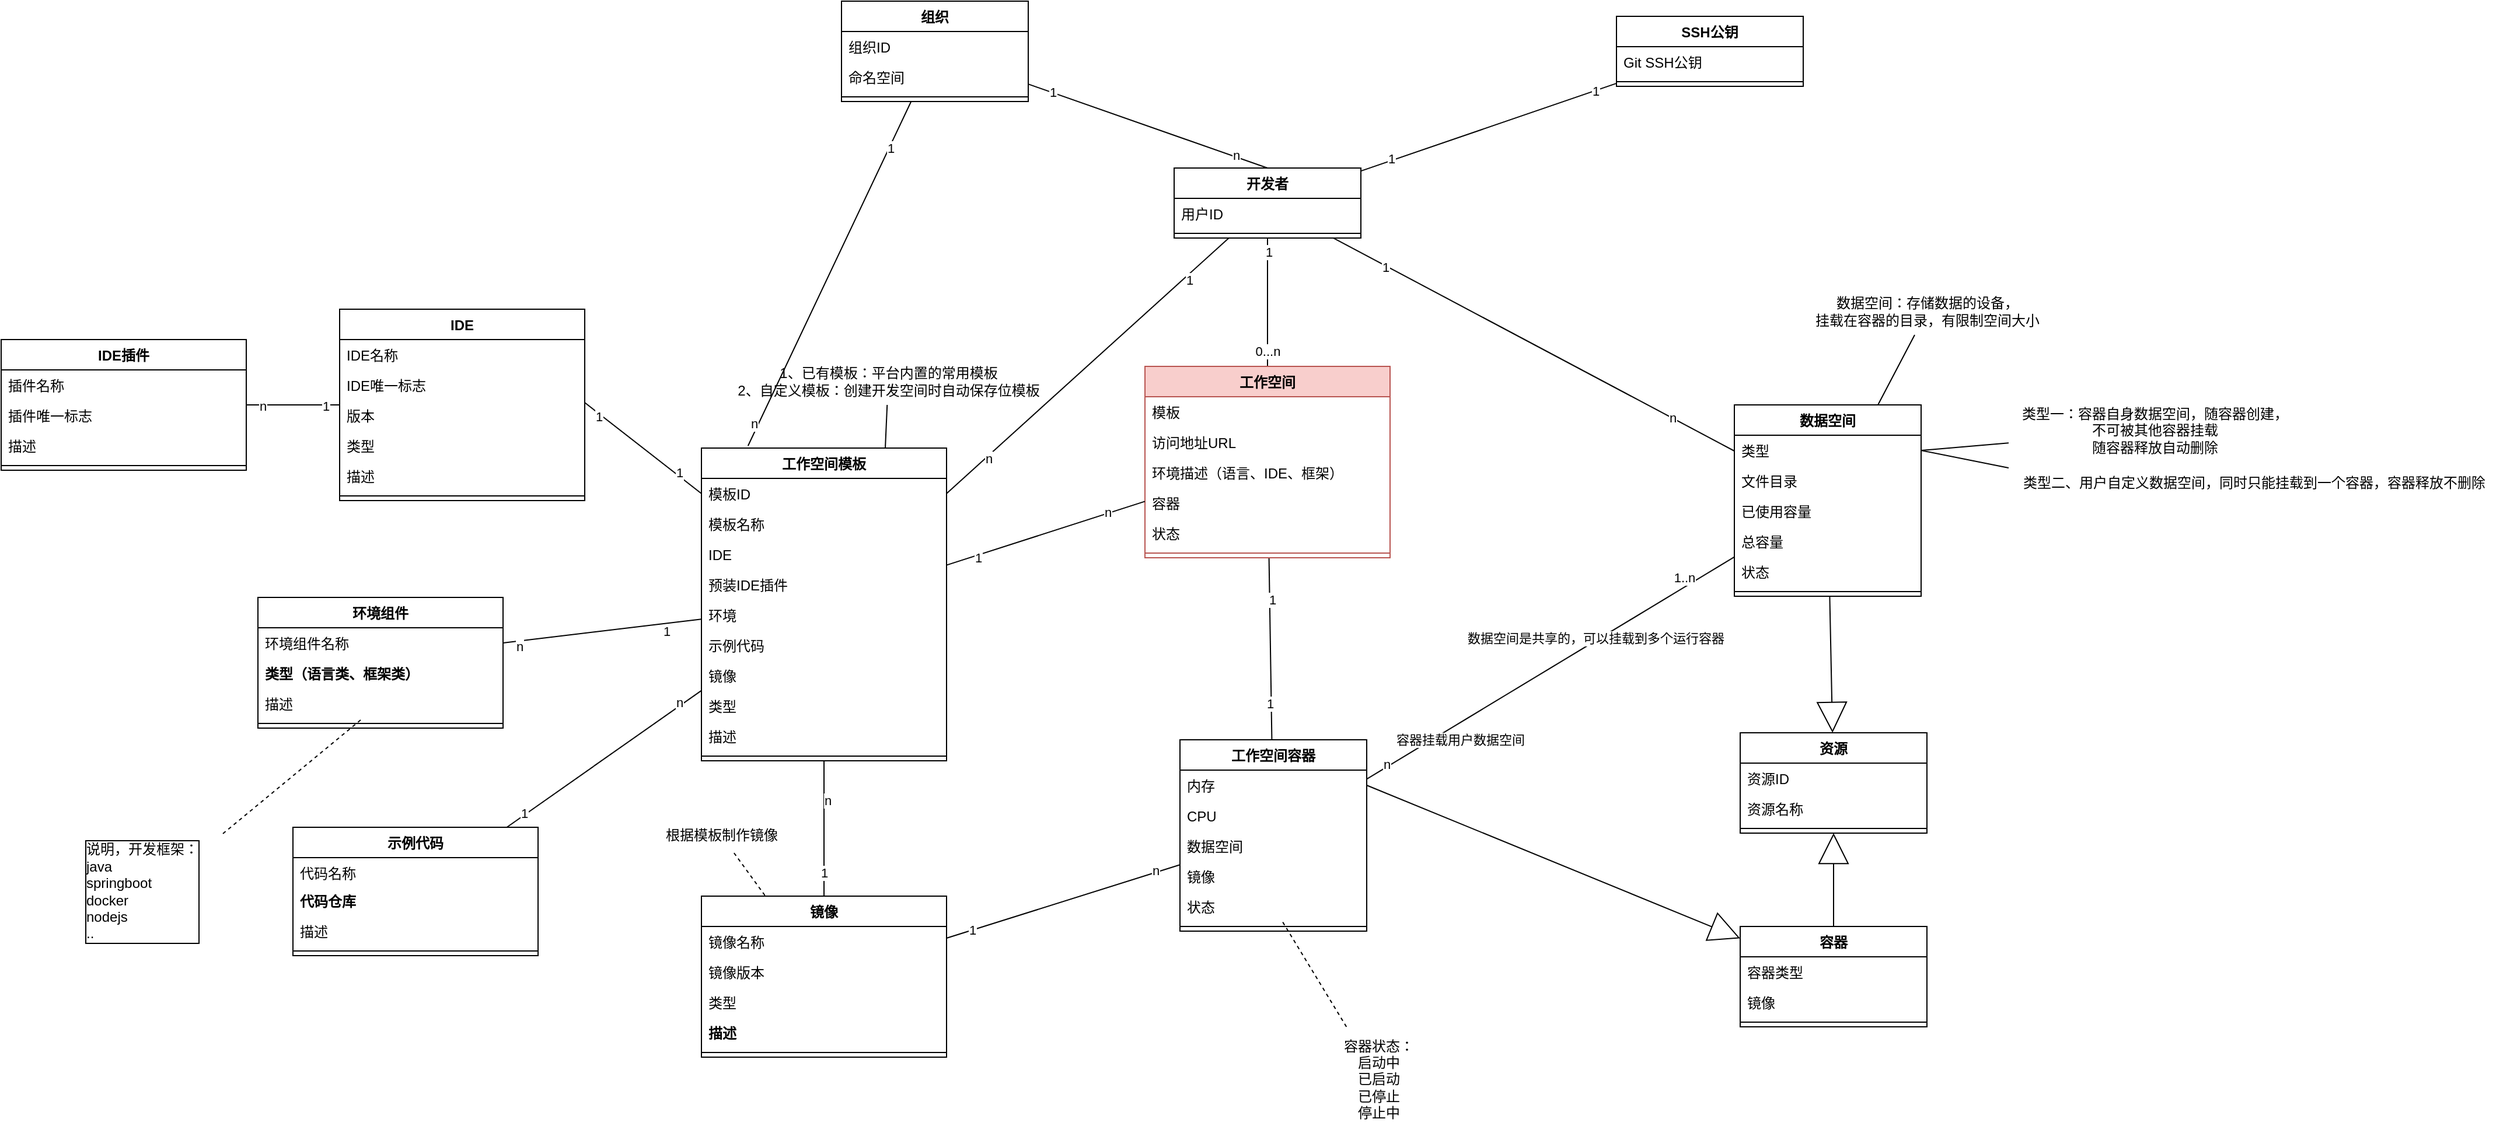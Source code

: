 <mxfile>
    <diagram id="drnLxJsywTrmw5wyHtBu" name="领域模型-工作空间">
        <mxGraphModel dx="2670" dy="678" grid="1" gridSize="10" guides="1" tooltips="1" connect="1" arrows="1" fold="1" page="1" pageScale="1" pageWidth="827" pageHeight="1169" math="0" shadow="0">
            <root>
                <mxCell id="0"/>
                <mxCell id="1" parent="0"/>
                <mxCell id="21" style="edgeStyle=none;html=1;endArrow=none;endFill=0;" parent="1" source="56" target="47" edge="1">
                    <mxGeometry relative="1" as="geometry">
                        <mxPoint x="307.38" y="503" as="sourcePoint"/>
                        <mxPoint x="310" y="653" as="targetPoint"/>
                    </mxGeometry>
                </mxCell>
                <mxCell id="22" value="1" style="edgeLabel;html=1;align=center;verticalAlign=middle;resizable=0;points=[];" parent="21" vertex="1" connectable="0">
                    <mxGeometry x="-0.543" y="2" relative="1" as="geometry">
                        <mxPoint as="offset"/>
                    </mxGeometry>
                </mxCell>
                <mxCell id="23" value="1" style="edgeLabel;html=1;align=center;verticalAlign=middle;resizable=0;points=[];" parent="21" vertex="1" connectable="0">
                    <mxGeometry x="0.6" y="-1" relative="1" as="geometry">
                        <mxPoint as="offset"/>
                    </mxGeometry>
                </mxCell>
                <mxCell id="17" style="edgeStyle=none;html=1;endArrow=none;endFill=0;" parent="1" source="51" target="56" edge="1">
                    <mxGeometry relative="1" as="geometry">
                        <mxPoint x="100" y="473" as="sourcePoint"/>
                        <mxPoint x="240" y="473" as="targetPoint"/>
                    </mxGeometry>
                </mxCell>
                <mxCell id="18" value="1" style="edgeLabel;html=1;align=center;verticalAlign=middle;resizable=0;points=[];" parent="17" vertex="1" connectable="0">
                    <mxGeometry x="-0.786" y="1" relative="1" as="geometry">
                        <mxPoint as="offset"/>
                    </mxGeometry>
                </mxCell>
                <mxCell id="19" value="0...n" style="edgeLabel;html=1;align=center;verticalAlign=middle;resizable=0;points=[];" parent="17" vertex="1" connectable="0">
                    <mxGeometry x="0.757" relative="1" as="geometry">
                        <mxPoint as="offset"/>
                    </mxGeometry>
                </mxCell>
                <mxCell id="28" style="edgeStyle=none;html=1;endArrow=none;endFill=0;" parent="1" source="47" target="60" edge="1">
                    <mxGeometry relative="1" as="geometry">
                        <mxPoint x="345" y="653" as="sourcePoint"/>
                        <mxPoint x="575" y="503" as="targetPoint"/>
                    </mxGeometry>
                </mxCell>
                <mxCell id="29" value="n" style="edgeLabel;html=1;align=center;verticalAlign=middle;resizable=0;points=[];" parent="28" vertex="1" connectable="0">
                    <mxGeometry x="-0.887" y="2" relative="1" as="geometry">
                        <mxPoint as="offset"/>
                    </mxGeometry>
                </mxCell>
                <mxCell id="30" value="1..n" style="edgeLabel;html=1;align=center;verticalAlign=middle;resizable=0;points=[];" parent="28" vertex="1" connectable="0">
                    <mxGeometry x="0.835" y="-2" relative="1" as="geometry">
                        <mxPoint x="-18" as="offset"/>
                    </mxGeometry>
                </mxCell>
                <mxCell id="43" value="容器挂载用户数据空间" style="edgeLabel;html=1;align=center;verticalAlign=middle;resizable=0;points=[];" parent="28" vertex="1" connectable="0">
                    <mxGeometry x="-0.668" y="-3" relative="1" as="geometry">
                        <mxPoint x="26" y="-5" as="offset"/>
                    </mxGeometry>
                </mxCell>
                <mxCell id="237" value="数据空间是共享的，可以挂载到多个运行容器" style="edgeLabel;html=1;align=center;verticalAlign=middle;resizable=0;points=[];" parent="28" vertex="1" connectable="0">
                    <mxGeometry x="0.246" y="2" relative="1" as="geometry">
                        <mxPoint y="-1" as="offset"/>
                    </mxGeometry>
                </mxCell>
                <mxCell id="32" style="edgeStyle=none;html=1;endArrow=none;endFill=0;" parent="1" source="31" target="60" edge="1">
                    <mxGeometry relative="1" as="geometry">
                        <mxPoint x="613" y="443" as="targetPoint"/>
                    </mxGeometry>
                </mxCell>
                <mxCell id="31" value="数据空间：存储数据的设备，&lt;br&gt;挂载在容器的目录，有限制空间大小" style="text;html=1;align=center;verticalAlign=middle;resizable=0;points=[];autosize=1;strokeColor=none;fillColor=none;" parent="1" vertex="1">
                    <mxGeometry x="570" y="313" width="220" height="40" as="geometry"/>
                </mxCell>
                <mxCell id="68" style="edgeStyle=none;html=1;endArrow=none;endFill=0;entryX=1;entryY=0.5;entryDx=0;entryDy=0;" parent="1" source="45" target="66" edge="1">
                    <mxGeometry relative="1" as="geometry"/>
                </mxCell>
                <mxCell id="45" value="类型一：容器自身数据空间，随容器创建，&lt;br&gt;不可被其他容器挂载&lt;br&gt;随容器释放自动删除" style="text;html=1;align=center;verticalAlign=middle;resizable=0;points=[];autosize=1;strokeColor=none;fillColor=none;" parent="1" vertex="1">
                    <mxGeometry x="750" y="405" width="250" height="60" as="geometry"/>
                </mxCell>
                <mxCell id="69" style="edgeStyle=none;html=1;endArrow=none;endFill=0;exitX=0;exitY=0.067;exitDx=0;exitDy=0;exitPerimeter=0;entryX=1;entryY=0.5;entryDx=0;entryDy=0;" parent="1" source="46" target="66" edge="1">
                    <mxGeometry relative="1" as="geometry"/>
                </mxCell>
                <mxCell id="46" value="类型二、用户自定义数据空间，同时只能挂载到一个容器，容器释放不删除" style="text;html=1;align=center;verticalAlign=middle;resizable=0;points=[];autosize=1;strokeColor=none;fillColor=none;" parent="1" vertex="1">
                    <mxGeometry x="750" y="465" width="420" height="30" as="geometry"/>
                </mxCell>
                <mxCell id="234" style="edgeStyle=none;html=1;endArrow=none;endFill=0;" parent="1" source="47" target="159" edge="1">
                    <mxGeometry relative="1" as="geometry"/>
                </mxCell>
                <mxCell id="235" value="1" style="edgeLabel;html=1;align=center;verticalAlign=middle;resizable=0;points=[];" parent="234" vertex="1" connectable="0">
                    <mxGeometry x="0.78" relative="1" as="geometry">
                        <mxPoint as="offset"/>
                    </mxGeometry>
                </mxCell>
                <mxCell id="236" value="n" style="edgeLabel;html=1;align=center;verticalAlign=middle;resizable=0;points=[];" parent="234" vertex="1" connectable="0">
                    <mxGeometry x="-0.791" y="-2" relative="1" as="geometry">
                        <mxPoint as="offset"/>
                    </mxGeometry>
                </mxCell>
                <mxCell id="47" value="工作空间容器" style="swimlane;fontStyle=1;align=center;verticalAlign=top;childLayout=stackLayout;horizontal=1;startSize=26;horizontalStack=0;resizeParent=1;resizeParentMax=0;resizeLast=0;collapsible=1;marginBottom=0;" parent="1" vertex="1">
                    <mxGeometry x="40" y="700" width="160" height="164" as="geometry"/>
                </mxCell>
                <mxCell id="74" value="内存" style="text;strokeColor=none;fillColor=none;align=left;verticalAlign=top;spacingLeft=4;spacingRight=4;overflow=hidden;rotatable=0;points=[[0,0.5],[1,0.5]];portConstraint=eastwest;" parent="47" vertex="1">
                    <mxGeometry y="26" width="160" height="26" as="geometry"/>
                </mxCell>
                <mxCell id="75" value="CPU" style="text;strokeColor=none;fillColor=none;align=left;verticalAlign=top;spacingLeft=4;spacingRight=4;overflow=hidden;rotatable=0;points=[[0,0.5],[1,0.5]];portConstraint=eastwest;" parent="47" vertex="1">
                    <mxGeometry y="52" width="160" height="26" as="geometry"/>
                </mxCell>
                <mxCell id="76" value="数据空间" style="text;strokeColor=none;fillColor=none;align=left;verticalAlign=top;spacingLeft=4;spacingRight=4;overflow=hidden;rotatable=0;points=[[0,0.5],[1,0.5]];portConstraint=eastwest;" parent="47" vertex="1">
                    <mxGeometry y="78" width="160" height="26" as="geometry"/>
                </mxCell>
                <mxCell id="233" value="镜像" style="text;strokeColor=none;fillColor=none;align=left;verticalAlign=top;spacingLeft=4;spacingRight=4;overflow=hidden;rotatable=0;points=[[0,0.5],[1,0.5]];portConstraint=eastwest;" parent="47" vertex="1">
                    <mxGeometry y="104" width="160" height="26" as="geometry"/>
                </mxCell>
                <mxCell id="81" value="状态" style="text;strokeColor=none;fillColor=none;align=left;verticalAlign=top;spacingLeft=4;spacingRight=4;overflow=hidden;rotatable=0;points=[[0,0.5],[1,0.5]];portConstraint=eastwest;" parent="47" vertex="1">
                    <mxGeometry y="130" width="160" height="26" as="geometry"/>
                </mxCell>
                <mxCell id="49" value="" style="line;strokeWidth=1;fillColor=none;align=left;verticalAlign=middle;spacingTop=-1;spacingLeft=3;spacingRight=3;rotatable=0;labelPosition=right;points=[];portConstraint=eastwest;strokeColor=inherit;" parent="47" vertex="1">
                    <mxGeometry y="156" width="160" height="8" as="geometry"/>
                </mxCell>
                <mxCell id="78" style="edgeStyle=none;html=1;endArrow=none;endFill=0;" parent="1" source="51" target="60" edge="1">
                    <mxGeometry relative="1" as="geometry"/>
                </mxCell>
                <mxCell id="79" value="1" style="edgeLabel;html=1;align=center;verticalAlign=middle;resizable=0;points=[];" parent="78" vertex="1" connectable="0">
                    <mxGeometry x="-0.741" y="-1" relative="1" as="geometry">
                        <mxPoint as="offset"/>
                    </mxGeometry>
                </mxCell>
                <mxCell id="80" value="n" style="edgeLabel;html=1;align=center;verticalAlign=middle;resizable=0;points=[];" parent="78" vertex="1" connectable="0">
                    <mxGeometry x="0.688" relative="1" as="geometry">
                        <mxPoint as="offset"/>
                    </mxGeometry>
                </mxCell>
                <mxCell id="120" style="edgeStyle=none;html=1;endArrow=none;endFill=0;" parent="1" source="51" target="116" edge="1">
                    <mxGeometry relative="1" as="geometry"/>
                </mxCell>
                <mxCell id="121" value="1" style="edgeLabel;html=1;align=center;verticalAlign=middle;resizable=0;points=[];" parent="120" vertex="1" connectable="0">
                    <mxGeometry x="-0.758" y="2" relative="1" as="geometry">
                        <mxPoint as="offset"/>
                    </mxGeometry>
                </mxCell>
                <mxCell id="122" value="1" style="edgeLabel;html=1;align=center;verticalAlign=middle;resizable=0;points=[];" parent="120" vertex="1" connectable="0">
                    <mxGeometry x="0.836" relative="1" as="geometry">
                        <mxPoint as="offset"/>
                    </mxGeometry>
                </mxCell>
                <mxCell id="244" style="edgeStyle=none;html=1;endArrow=none;endFill=0;" edge="1" parent="1" source="51" target="107">
                    <mxGeometry relative="1" as="geometry"/>
                </mxCell>
                <mxCell id="245" value="n" style="edgeLabel;html=1;align=center;verticalAlign=middle;resizable=0;points=[];" vertex="1" connectable="0" parent="244">
                    <mxGeometry x="0.713" y="2" relative="1" as="geometry">
                        <mxPoint as="offset"/>
                    </mxGeometry>
                </mxCell>
                <mxCell id="246" value="1" style="edgeLabel;html=1;align=center;verticalAlign=middle;resizable=0;points=[];" vertex="1" connectable="0" parent="244">
                    <mxGeometry x="-0.698" y="4" relative="1" as="geometry">
                        <mxPoint as="offset"/>
                    </mxGeometry>
                </mxCell>
                <mxCell id="51" value="开发者" style="swimlane;fontStyle=1;align=center;verticalAlign=top;childLayout=stackLayout;horizontal=1;startSize=26;horizontalStack=0;resizeParent=1;resizeParentMax=0;resizeLast=0;collapsible=1;marginBottom=0;" parent="1" vertex="1">
                    <mxGeometry x="35" y="210" width="160" height="60" as="geometry"/>
                </mxCell>
                <mxCell id="52" value="用户ID" style="text;strokeColor=none;fillColor=none;align=left;verticalAlign=top;spacingLeft=4;spacingRight=4;overflow=hidden;rotatable=0;points=[[0,0.5],[1,0.5]];portConstraint=eastwest;" parent="51" vertex="1">
                    <mxGeometry y="26" width="160" height="26" as="geometry"/>
                </mxCell>
                <mxCell id="53" value="" style="line;strokeWidth=1;fillColor=none;align=left;verticalAlign=middle;spacingTop=-1;spacingLeft=3;spacingRight=3;rotatable=0;labelPosition=right;points=[];portConstraint=eastwest;strokeColor=inherit;" parent="51" vertex="1">
                    <mxGeometry y="52" width="160" height="8" as="geometry"/>
                </mxCell>
                <mxCell id="56" value="工作空间" style="swimlane;fontStyle=1;align=center;verticalAlign=top;childLayout=stackLayout;horizontal=1;startSize=26;horizontalStack=0;resizeParent=1;resizeParentMax=0;resizeLast=0;collapsible=1;marginBottom=0;fillColor=#f8cecc;strokeColor=#b85450;" parent="1" vertex="1">
                    <mxGeometry x="10" y="380" width="210" height="164" as="geometry"/>
                </mxCell>
                <mxCell id="105" value="模板" style="text;strokeColor=none;fillColor=none;align=left;verticalAlign=top;spacingLeft=4;spacingRight=4;overflow=hidden;rotatable=0;points=[[0,0.5],[1,0.5]];portConstraint=eastwest;" parent="56" vertex="1">
                    <mxGeometry y="26" width="210" height="26" as="geometry"/>
                </mxCell>
                <mxCell id="106" value="访问地址URL" style="text;strokeColor=none;fillColor=none;align=left;verticalAlign=top;spacingLeft=4;spacingRight=4;overflow=hidden;rotatable=0;points=[[0,0.5],[1,0.5]];portConstraint=eastwest;" parent="56" vertex="1">
                    <mxGeometry y="52" width="210" height="26" as="geometry"/>
                </mxCell>
                <mxCell id="103" value="环境描述（语言、IDE、框架）" style="text;strokeColor=none;fillColor=none;align=left;verticalAlign=top;spacingLeft=4;spacingRight=4;overflow=hidden;rotatable=0;points=[[0,0.5],[1,0.5]];portConstraint=eastwest;" parent="56" vertex="1">
                    <mxGeometry y="78" width="210" height="26" as="geometry"/>
                </mxCell>
                <mxCell id="232" value="容器" style="text;strokeColor=none;fillColor=none;align=left;verticalAlign=top;spacingLeft=4;spacingRight=4;overflow=hidden;rotatable=0;points=[[0,0.5],[1,0.5]];portConstraint=eastwest;" parent="56" vertex="1">
                    <mxGeometry y="104" width="210" height="26" as="geometry"/>
                </mxCell>
                <mxCell id="147" value="状态" style="text;strokeColor=none;fillColor=none;align=left;verticalAlign=top;spacingLeft=4;spacingRight=4;overflow=hidden;rotatable=0;points=[[0,0.5],[1,0.5]];portConstraint=eastwest;" parent="56" vertex="1">
                    <mxGeometry y="130" width="210" height="26" as="geometry"/>
                </mxCell>
                <mxCell id="58" value="" style="line;strokeWidth=1;fillColor=none;align=left;verticalAlign=middle;spacingTop=-1;spacingLeft=3;spacingRight=3;rotatable=0;labelPosition=right;points=[];portConstraint=eastwest;strokeColor=inherit;" parent="56" vertex="1">
                    <mxGeometry y="156" width="210" height="8" as="geometry"/>
                </mxCell>
                <mxCell id="97" style="edgeStyle=none;html=1;endArrow=block;endFill=0;endSize=24;" parent="1" source="60" target="92" edge="1">
                    <mxGeometry relative="1" as="geometry"/>
                </mxCell>
                <mxCell id="60" value="数据空间" style="swimlane;fontStyle=1;align=center;verticalAlign=top;childLayout=stackLayout;horizontal=1;startSize=26;horizontalStack=0;resizeParent=1;resizeParentMax=0;resizeLast=0;collapsible=1;marginBottom=0;" parent="1" vertex="1">
                    <mxGeometry x="515" y="413" width="160" height="164" as="geometry"/>
                </mxCell>
                <mxCell id="66" value="类型" style="text;strokeColor=none;fillColor=none;align=left;verticalAlign=top;spacingLeft=4;spacingRight=4;overflow=hidden;rotatable=0;points=[[0,0.5],[1,0.5]];portConstraint=eastwest;" parent="60" vertex="1">
                    <mxGeometry y="26" width="160" height="26" as="geometry"/>
                </mxCell>
                <mxCell id="65" value="文件目录" style="text;strokeColor=none;fillColor=none;align=left;verticalAlign=top;spacingLeft=4;spacingRight=4;overflow=hidden;rotatable=0;points=[[0,0.5],[1,0.5]];portConstraint=eastwest;" parent="60" vertex="1">
                    <mxGeometry y="52" width="160" height="26" as="geometry"/>
                </mxCell>
                <mxCell id="64" value="已使用容量" style="text;strokeColor=none;fillColor=none;align=left;verticalAlign=top;spacingLeft=4;spacingRight=4;overflow=hidden;rotatable=0;points=[[0,0.5],[1,0.5]];portConstraint=eastwest;" parent="60" vertex="1">
                    <mxGeometry y="78" width="160" height="26" as="geometry"/>
                </mxCell>
                <mxCell id="63" value="总容量" style="text;strokeColor=none;fillColor=none;align=left;verticalAlign=top;spacingLeft=4;spacingRight=4;overflow=hidden;rotatable=0;points=[[0,0.5],[1,0.5]];portConstraint=eastwest;" parent="60" vertex="1">
                    <mxGeometry y="104" width="160" height="26" as="geometry"/>
                </mxCell>
                <mxCell id="102" value="状态" style="text;strokeColor=none;fillColor=none;align=left;verticalAlign=top;spacingLeft=4;spacingRight=4;overflow=hidden;rotatable=0;points=[[0,0.5],[1,0.5]];portConstraint=eastwest;" parent="60" vertex="1">
                    <mxGeometry y="130" width="160" height="26" as="geometry"/>
                </mxCell>
                <mxCell id="62" value="" style="line;strokeWidth=1;fillColor=none;align=left;verticalAlign=middle;spacingTop=-1;spacingLeft=3;spacingRight=3;rotatable=0;labelPosition=right;points=[];portConstraint=eastwest;strokeColor=inherit;" parent="60" vertex="1">
                    <mxGeometry y="156" width="160" height="8" as="geometry"/>
                </mxCell>
                <mxCell id="92" value="资源" style="swimlane;fontStyle=1;align=center;verticalAlign=top;childLayout=stackLayout;horizontal=1;startSize=26;horizontalStack=0;resizeParent=1;resizeParentMax=0;resizeLast=0;collapsible=1;marginBottom=0;" parent="1" vertex="1">
                    <mxGeometry x="520" y="694" width="160" height="86" as="geometry"/>
                </mxCell>
                <mxCell id="93" value="资源ID" style="text;strokeColor=none;fillColor=none;align=left;verticalAlign=top;spacingLeft=4;spacingRight=4;overflow=hidden;rotatable=0;points=[[0,0.5],[1,0.5]];portConstraint=eastwest;" parent="92" vertex="1">
                    <mxGeometry y="26" width="160" height="26" as="geometry"/>
                </mxCell>
                <mxCell id="99" value="资源名称" style="text;strokeColor=none;fillColor=none;align=left;verticalAlign=top;spacingLeft=4;spacingRight=4;overflow=hidden;rotatable=0;points=[[0,0.5],[1,0.5]];portConstraint=eastwest;" parent="92" vertex="1">
                    <mxGeometry y="52" width="160" height="26" as="geometry"/>
                </mxCell>
                <mxCell id="94" value="" style="line;strokeWidth=1;fillColor=none;align=left;verticalAlign=middle;spacingTop=-1;spacingLeft=3;spacingRight=3;rotatable=0;labelPosition=right;points=[];portConstraint=eastwest;strokeColor=inherit;" parent="92" vertex="1">
                    <mxGeometry y="78" width="160" height="8" as="geometry"/>
                </mxCell>
                <mxCell id="96" style="edgeStyle=none;html=1;endArrow=block;endFill=0;endSize=24;exitX=0.5;exitY=0;exitDx=0;exitDy=0;" parent="1" source="127" target="92" edge="1">
                    <mxGeometry relative="1" as="geometry">
                        <mxPoint x="670" y="880" as="sourcePoint"/>
                    </mxGeometry>
                </mxCell>
                <mxCell id="123" style="edgeStyle=none;html=1;endArrow=none;endFill=0;" parent="1" source="107" target="56" edge="1">
                    <mxGeometry relative="1" as="geometry"/>
                </mxCell>
                <mxCell id="124" value="n" style="edgeLabel;html=1;align=center;verticalAlign=middle;resizable=0;points=[];" parent="123" vertex="1" connectable="0">
                    <mxGeometry x="0.625" y="1" relative="1" as="geometry">
                        <mxPoint as="offset"/>
                    </mxGeometry>
                </mxCell>
                <mxCell id="126" value="1" style="edgeLabel;html=1;align=center;verticalAlign=middle;resizable=0;points=[];" parent="123" vertex="1" connectable="0">
                    <mxGeometry x="-0.7" y="-2" relative="1" as="geometry">
                        <mxPoint as="offset"/>
                    </mxGeometry>
                </mxCell>
                <mxCell id="166" style="edgeStyle=none;html=1;entryX=0.5;entryY=0;entryDx=0;entryDy=0;endArrow=none;endFill=0;startArrow=none;startFill=0;endSize=6;startSize=12;" parent="1" source="107" target="159" edge="1">
                    <mxGeometry relative="1" as="geometry"/>
                </mxCell>
                <mxCell id="167" value="n" style="edgeLabel;html=1;align=center;verticalAlign=middle;resizable=0;points=[];" parent="166" vertex="1" connectable="0">
                    <mxGeometry x="-0.684" y="3" relative="1" as="geometry">
                        <mxPoint y="15" as="offset"/>
                    </mxGeometry>
                </mxCell>
                <mxCell id="168" value="1" style="edgeLabel;html=1;align=center;verticalAlign=middle;resizable=0;points=[];" parent="166" vertex="1" connectable="0">
                    <mxGeometry x="0.658" relative="1" as="geometry">
                        <mxPoint as="offset"/>
                    </mxGeometry>
                </mxCell>
                <mxCell id="174" style="edgeStyle=none;html=1;endArrow=none;endFill=0;exitX=1;exitY=0.077;exitDx=0;exitDy=0;exitPerimeter=0;entryX=0;entryY=0.5;entryDx=0;entryDy=0;endSize=12;" parent="1" source="212" target="108" edge="1">
                    <mxGeometry relative="1" as="geometry">
                        <mxPoint x="-380" y="390" as="targetPoint"/>
                    </mxGeometry>
                </mxCell>
                <mxCell id="175" value="1" style="edgeLabel;html=1;align=center;verticalAlign=middle;resizable=0;points=[];" parent="174" vertex="1" connectable="0">
                    <mxGeometry x="-0.738" y="-2" relative="1" as="geometry">
                        <mxPoint as="offset"/>
                    </mxGeometry>
                </mxCell>
                <mxCell id="176" value="1" style="edgeLabel;html=1;align=center;verticalAlign=middle;resizable=0;points=[];" parent="174" vertex="1" connectable="0">
                    <mxGeometry x="0.74" y="2" relative="1" as="geometry">
                        <mxPoint x="-8" y="-7" as="offset"/>
                    </mxGeometry>
                </mxCell>
                <mxCell id="204" style="edgeStyle=none;html=1;entryX=1;entryY=0.5;entryDx=0;entryDy=0;endArrow=none;endFill=0;endSize=6;startArrow=none;startFill=0;targetPerimeterSpacing=0;sourcePerimeterSpacing=0;startSize=12;" parent="1" source="107" target="199" edge="1">
                    <mxGeometry relative="1" as="geometry"/>
                </mxCell>
                <mxCell id="205" value="1" style="edgeLabel;html=1;align=center;verticalAlign=middle;resizable=0;points=[];" parent="204" vertex="1" connectable="0">
                    <mxGeometry x="-0.802" y="2" relative="1" as="geometry">
                        <mxPoint x="-14" y="6" as="offset"/>
                    </mxGeometry>
                </mxCell>
                <mxCell id="206" value="n" style="edgeLabel;html=1;align=center;verticalAlign=middle;resizable=0;points=[];" parent="204" vertex="1" connectable="0">
                    <mxGeometry x="0.839" y="4" relative="1" as="geometry">
                        <mxPoint as="offset"/>
                    </mxGeometry>
                </mxCell>
                <mxCell id="222" style="edgeStyle=none;html=1;endArrow=none;endFill=0;endSize=6;startArrow=none;startFill=0;startSize=12;" parent="1" source="107" target="217" edge="1">
                    <mxGeometry relative="1" as="geometry"/>
                </mxCell>
                <mxCell id="223" value="n" style="edgeLabel;html=1;align=center;verticalAlign=middle;resizable=0;points=[];" parent="222" vertex="1" connectable="0">
                    <mxGeometry x="-0.785" y="-3" relative="1" as="geometry">
                        <mxPoint as="offset"/>
                    </mxGeometry>
                </mxCell>
                <mxCell id="224" value="1" style="edgeLabel;html=1;align=center;verticalAlign=middle;resizable=0;points=[];" parent="222" vertex="1" connectable="0">
                    <mxGeometry x="0.817" y="-2" relative="1" as="geometry">
                        <mxPoint as="offset"/>
                    </mxGeometry>
                </mxCell>
                <mxCell id="107" value="工作空间模板" style="swimlane;fontStyle=1;align=center;verticalAlign=top;childLayout=stackLayout;horizontal=1;startSize=26;horizontalStack=0;resizeParent=1;resizeParentMax=0;resizeLast=0;collapsible=1;marginBottom=0;" parent="1" vertex="1">
                    <mxGeometry x="-370" y="450" width="210" height="268" as="geometry"/>
                </mxCell>
                <mxCell id="108" value="模板ID" style="text;strokeColor=none;fillColor=none;align=left;verticalAlign=top;spacingLeft=4;spacingRight=4;overflow=hidden;rotatable=0;points=[[0,0.5],[1,0.5]];portConstraint=eastwest;" parent="107" vertex="1">
                    <mxGeometry y="26" width="210" height="26" as="geometry"/>
                </mxCell>
                <mxCell id="111" value="模板名称" style="text;strokeColor=none;fillColor=none;align=left;verticalAlign=top;spacingLeft=4;spacingRight=4;overflow=hidden;rotatable=0;points=[[0,0.5],[1,0.5]];portConstraint=eastwest;" parent="107" vertex="1">
                    <mxGeometry y="52" width="210" height="26" as="geometry"/>
                </mxCell>
                <mxCell id="226" value="IDE" style="text;strokeColor=none;fillColor=none;align=left;verticalAlign=top;spacingLeft=4;spacingRight=4;overflow=hidden;rotatable=0;points=[[0,0.5],[1,0.5]];portConstraint=eastwest;fontStyle=0" parent="107" vertex="1">
                    <mxGeometry y="78" width="210" height="26" as="geometry"/>
                </mxCell>
                <mxCell id="227" value="预装IDE插件" style="text;strokeColor=none;fillColor=none;align=left;verticalAlign=top;spacingLeft=4;spacingRight=4;overflow=hidden;rotatable=0;points=[[0,0.5],[1,0.5]];portConstraint=eastwest;fontStyle=0" parent="107" vertex="1">
                    <mxGeometry y="104" width="210" height="26" as="geometry"/>
                </mxCell>
                <mxCell id="112" value="环境" style="text;strokeColor=none;fillColor=none;align=left;verticalAlign=top;spacingLeft=4;spacingRight=4;overflow=hidden;rotatable=0;points=[[0,0.5],[1,0.5]];portConstraint=eastwest;fontStyle=0" parent="107" vertex="1">
                    <mxGeometry y="130" width="210" height="26" as="geometry"/>
                </mxCell>
                <mxCell id="113" value="示例代码" style="text;strokeColor=none;fillColor=none;align=left;verticalAlign=top;spacingLeft=4;spacingRight=4;overflow=hidden;rotatable=0;points=[[0,0.5],[1,0.5]];portConstraint=eastwest;" parent="107" vertex="1">
                    <mxGeometry y="156" width="210" height="26" as="geometry"/>
                </mxCell>
                <mxCell id="228" value="镜像" style="text;strokeColor=none;fillColor=none;align=left;verticalAlign=top;spacingLeft=4;spacingRight=4;overflow=hidden;rotatable=0;points=[[0,0.5],[1,0.5]];portConstraint=eastwest;" parent="107" vertex="1">
                    <mxGeometry y="182" width="210" height="26" as="geometry"/>
                </mxCell>
                <mxCell id="239" value="类型" style="text;strokeColor=none;fillColor=none;align=left;verticalAlign=top;spacingLeft=4;spacingRight=4;overflow=hidden;rotatable=0;points=[[0,0.5],[1,0.5]];portConstraint=eastwest;" vertex="1" parent="107">
                    <mxGeometry y="208" width="210" height="26" as="geometry"/>
                </mxCell>
                <mxCell id="230" value="描述" style="text;strokeColor=none;fillColor=none;align=left;verticalAlign=top;spacingLeft=4;spacingRight=4;overflow=hidden;rotatable=0;points=[[0,0.5],[1,0.5]];portConstraint=eastwest;" parent="107" vertex="1">
                    <mxGeometry y="234" width="210" height="26" as="geometry"/>
                </mxCell>
                <mxCell id="109" value="" style="line;strokeWidth=1;fillColor=none;align=left;verticalAlign=middle;spacingTop=-1;spacingLeft=3;spacingRight=3;rotatable=0;labelPosition=right;points=[];portConstraint=eastwest;strokeColor=inherit;" parent="107" vertex="1">
                    <mxGeometry y="260" width="210" height="8" as="geometry"/>
                </mxCell>
                <mxCell id="116" value="SSH公钥" style="swimlane;fontStyle=1;align=center;verticalAlign=top;childLayout=stackLayout;horizontal=1;startSize=26;horizontalStack=0;resizeParent=1;resizeParentMax=0;resizeLast=0;collapsible=1;marginBottom=0;" parent="1" vertex="1">
                    <mxGeometry x="414" y="80" width="160" height="60" as="geometry"/>
                </mxCell>
                <mxCell id="117" value="Git SSH公钥" style="text;strokeColor=none;fillColor=none;align=left;verticalAlign=top;spacingLeft=4;spacingRight=4;overflow=hidden;rotatable=0;points=[[0,0.5],[1,0.5]];portConstraint=eastwest;" parent="116" vertex="1">
                    <mxGeometry y="26" width="160" height="26" as="geometry"/>
                </mxCell>
                <mxCell id="118" value="" style="line;strokeWidth=1;fillColor=none;align=left;verticalAlign=middle;spacingTop=-1;spacingLeft=3;spacingRight=3;rotatable=0;labelPosition=right;points=[];portConstraint=eastwest;strokeColor=inherit;" parent="116" vertex="1">
                    <mxGeometry y="52" width="160" height="8" as="geometry"/>
                </mxCell>
                <mxCell id="127" value="容器" style="swimlane;fontStyle=1;align=center;verticalAlign=top;childLayout=stackLayout;horizontal=1;startSize=26;horizontalStack=0;resizeParent=1;resizeParentMax=0;resizeLast=0;collapsible=1;marginBottom=0;" parent="1" vertex="1">
                    <mxGeometry x="520" y="860" width="160" height="86" as="geometry"/>
                </mxCell>
                <mxCell id="132" value="容器类型" style="text;strokeColor=none;fillColor=none;align=left;verticalAlign=top;spacingLeft=4;spacingRight=4;overflow=hidden;rotatable=0;points=[[0,0.5],[1,0.5]];portConstraint=eastwest;" parent="127" vertex="1">
                    <mxGeometry y="26" width="160" height="26" as="geometry"/>
                </mxCell>
                <mxCell id="133" value="镜像" style="text;strokeColor=none;fillColor=none;align=left;verticalAlign=top;spacingLeft=4;spacingRight=4;overflow=hidden;rotatable=0;points=[[0,0.5],[1,0.5]];portConstraint=eastwest;" parent="127" vertex="1">
                    <mxGeometry y="52" width="160" height="26" as="geometry"/>
                </mxCell>
                <mxCell id="129" value="" style="line;strokeWidth=1;fillColor=none;align=left;verticalAlign=middle;spacingTop=-1;spacingLeft=3;spacingRight=3;rotatable=0;labelPosition=right;points=[];portConstraint=eastwest;strokeColor=inherit;" parent="127" vertex="1">
                    <mxGeometry y="78" width="160" height="8" as="geometry"/>
                </mxCell>
                <mxCell id="134" style="edgeStyle=none;html=1;endArrow=block;endFill=0;endSize=24;exitX=1;exitY=0.5;exitDx=0;exitDy=0;rounded=0;" parent="1" source="74" target="127" edge="1">
                    <mxGeometry relative="1" as="geometry">
                        <mxPoint x="650" y="764" as="sourcePoint"/>
                        <mxPoint x="730" y="687" as="targetPoint"/>
                        <Array as="points"/>
                    </mxGeometry>
                </mxCell>
                <mxCell id="146" style="edgeStyle=none;html=1;entryX=0.75;entryY=0;entryDx=0;entryDy=0;endArrow=none;endFill=0;" parent="1" source="145" target="107" edge="1">
                    <mxGeometry relative="1" as="geometry"/>
                </mxCell>
                <mxCell id="145" value="1、已有模板：平台内置的常用模板&lt;br&gt;2、自定义模板：创建开发空间时自动保存位模板" style="text;html=1;align=center;verticalAlign=middle;resizable=0;points=[];autosize=1;strokeColor=none;fillColor=none;" parent="1" vertex="1">
                    <mxGeometry x="-350" y="373" width="280" height="40" as="geometry"/>
                </mxCell>
                <mxCell id="155" style="edgeStyle=none;html=1;entryX=0.5;entryY=0;entryDx=0;entryDy=0;endArrow=none;endFill=0;" parent="1" source="152" target="51" edge="1">
                    <mxGeometry relative="1" as="geometry"/>
                </mxCell>
                <mxCell id="156" value="1" style="edgeLabel;html=1;align=center;verticalAlign=middle;resizable=0;points=[];" parent="155" vertex="1" connectable="0">
                    <mxGeometry x="-0.8" relative="1" as="geometry">
                        <mxPoint as="offset"/>
                    </mxGeometry>
                </mxCell>
                <mxCell id="158" value="n" style="edgeLabel;html=1;align=center;verticalAlign=middle;resizable=0;points=[];" parent="155" vertex="1" connectable="0">
                    <mxGeometry x="0.725" y="3" relative="1" as="geometry">
                        <mxPoint y="1" as="offset"/>
                    </mxGeometry>
                </mxCell>
                <mxCell id="240" style="edgeStyle=none;html=1;entryX=0.19;entryY=-0.007;entryDx=0;entryDy=0;entryPerimeter=0;endArrow=none;endFill=0;" edge="1" parent="1" source="152" target="107">
                    <mxGeometry relative="1" as="geometry"/>
                </mxCell>
                <mxCell id="242" value="1" style="edgeLabel;html=1;align=center;verticalAlign=middle;resizable=0;points=[];" vertex="1" connectable="0" parent="240">
                    <mxGeometry x="-0.73" y="1" relative="1" as="geometry">
                        <mxPoint as="offset"/>
                    </mxGeometry>
                </mxCell>
                <mxCell id="243" value="n" style="edgeLabel;html=1;align=center;verticalAlign=middle;resizable=0;points=[];" vertex="1" connectable="0" parent="240">
                    <mxGeometry x="0.878" y="-2" relative="1" as="geometry">
                        <mxPoint x="-2" as="offset"/>
                    </mxGeometry>
                </mxCell>
                <mxCell id="152" value="组织" style="swimlane;fontStyle=1;align=center;verticalAlign=top;childLayout=stackLayout;horizontal=1;startSize=26;horizontalStack=0;resizeParent=1;resizeParentMax=0;resizeLast=0;collapsible=1;marginBottom=0;" parent="1" vertex="1">
                    <mxGeometry x="-250" y="67" width="160" height="86" as="geometry"/>
                </mxCell>
                <mxCell id="153" value="组织ID" style="text;strokeColor=none;fillColor=none;align=left;verticalAlign=top;spacingLeft=4;spacingRight=4;overflow=hidden;rotatable=0;points=[[0,0.5],[1,0.5]];portConstraint=eastwest;" parent="152" vertex="1">
                    <mxGeometry y="26" width="160" height="26" as="geometry"/>
                </mxCell>
                <mxCell id="sFmFvhuVP9Z2TLUgdtQx-237" value="命名空间" style="text;strokeColor=none;fillColor=none;align=left;verticalAlign=top;spacingLeft=4;spacingRight=4;overflow=hidden;rotatable=0;points=[[0,0.5],[1,0.5]];portConstraint=eastwest;" parent="152" vertex="1">
                    <mxGeometry y="52" width="160" height="26" as="geometry"/>
                </mxCell>
                <mxCell id="154" value="" style="line;strokeWidth=1;fillColor=none;align=left;verticalAlign=middle;spacingTop=-1;spacingLeft=3;spacingRight=3;rotatable=0;labelPosition=right;points=[];portConstraint=eastwest;strokeColor=inherit;" parent="152" vertex="1">
                    <mxGeometry y="78" width="160" height="8" as="geometry"/>
                </mxCell>
                <mxCell id="159" value="镜像" style="swimlane;fontStyle=1;align=center;verticalAlign=top;childLayout=stackLayout;horizontal=1;startSize=26;horizontalStack=0;resizeParent=1;resizeParentMax=0;resizeLast=0;collapsible=1;marginBottom=0;" parent="1" vertex="1">
                    <mxGeometry x="-370" y="834" width="210" height="138" as="geometry"/>
                </mxCell>
                <mxCell id="160" value="镜像名称" style="text;strokeColor=none;fillColor=none;align=left;verticalAlign=top;spacingLeft=4;spacingRight=4;overflow=hidden;rotatable=0;points=[[0,0.5],[1,0.5]];portConstraint=eastwest;" parent="159" vertex="1">
                    <mxGeometry y="26" width="210" height="26" as="geometry"/>
                </mxCell>
                <mxCell id="161" value="镜像版本" style="text;strokeColor=none;fillColor=none;align=left;verticalAlign=top;spacingLeft=4;spacingRight=4;overflow=hidden;rotatable=0;points=[[0,0.5],[1,0.5]];portConstraint=eastwest;" parent="159" vertex="1">
                    <mxGeometry y="52" width="210" height="26" as="geometry"/>
                </mxCell>
                <mxCell id="252" value="类型" style="text;strokeColor=none;fillColor=none;align=left;verticalAlign=top;spacingLeft=4;spacingRight=4;overflow=hidden;rotatable=0;points=[[0,0.5],[1,0.5]];portConstraint=eastwest;" vertex="1" parent="159">
                    <mxGeometry y="78" width="210" height="26" as="geometry"/>
                </mxCell>
                <mxCell id="162" value="描述" style="text;strokeColor=none;fillColor=none;align=left;verticalAlign=top;spacingLeft=4;spacingRight=4;overflow=hidden;rotatable=0;points=[[0,0.5],[1,0.5]];portConstraint=eastwest;fontStyle=1" parent="159" vertex="1">
                    <mxGeometry y="104" width="210" height="26" as="geometry"/>
                </mxCell>
                <mxCell id="165" value="" style="line;strokeWidth=1;fillColor=none;align=left;verticalAlign=middle;spacingTop=-1;spacingLeft=3;spacingRight=3;rotatable=0;labelPosition=right;points=[];portConstraint=eastwest;strokeColor=inherit;" parent="159" vertex="1">
                    <mxGeometry y="130" width="210" height="8" as="geometry"/>
                </mxCell>
                <mxCell id="169" value="IDE插件" style="swimlane;fontStyle=1;align=center;verticalAlign=top;childLayout=stackLayout;horizontal=1;startSize=26;horizontalStack=0;resizeParent=1;resizeParentMax=0;resizeLast=0;collapsible=1;marginBottom=0;" parent="1" vertex="1">
                    <mxGeometry x="-970" y="357" width="210" height="112" as="geometry"/>
                </mxCell>
                <mxCell id="170" value="插件名称" style="text;strokeColor=none;fillColor=none;align=left;verticalAlign=top;spacingLeft=4;spacingRight=4;overflow=hidden;rotatable=0;points=[[0,0.5],[1,0.5]];portConstraint=eastwest;" parent="169" vertex="1">
                    <mxGeometry y="26" width="210" height="26" as="geometry"/>
                </mxCell>
                <mxCell id="171" value="插件唯一标志" style="text;strokeColor=none;fillColor=none;align=left;verticalAlign=top;spacingLeft=4;spacingRight=4;overflow=hidden;rotatable=0;points=[[0,0.5],[1,0.5]];portConstraint=eastwest;" parent="169" vertex="1">
                    <mxGeometry y="52" width="210" height="26" as="geometry"/>
                </mxCell>
                <mxCell id="172" value="描述" style="text;strokeColor=none;fillColor=none;align=left;verticalAlign=top;spacingLeft=4;spacingRight=4;overflow=hidden;rotatable=0;points=[[0,0.5],[1,0.5]];portConstraint=eastwest;fontStyle=0" parent="169" vertex="1">
                    <mxGeometry y="78" width="210" height="26" as="geometry"/>
                </mxCell>
                <mxCell id="173" value="" style="line;strokeWidth=1;fillColor=none;align=left;verticalAlign=middle;spacingTop=-1;spacingLeft=3;spacingRight=3;rotatable=0;labelPosition=right;points=[];portConstraint=eastwest;strokeColor=inherit;" parent="169" vertex="1">
                    <mxGeometry y="104" width="210" height="8" as="geometry"/>
                </mxCell>
                <mxCell id="182" style="edgeStyle=none;html=1;endArrow=none;endFill=0;" parent="1" source="177" target="169" edge="1">
                    <mxGeometry relative="1" as="geometry">
                        <mxPoint x="-615" y="340" as="targetPoint"/>
                    </mxGeometry>
                </mxCell>
                <mxCell id="183" value="1" style="edgeLabel;html=1;align=center;verticalAlign=middle;resizable=0;points=[];" parent="182" vertex="1" connectable="0">
                    <mxGeometry x="-0.703" y="1" relative="1" as="geometry">
                        <mxPoint as="offset"/>
                    </mxGeometry>
                </mxCell>
                <mxCell id="185" value="n" style="edgeLabel;html=1;align=center;verticalAlign=middle;resizable=0;points=[];" parent="182" vertex="1" connectable="0">
                    <mxGeometry x="0.644" y="1" relative="1" as="geometry">
                        <mxPoint as="offset"/>
                    </mxGeometry>
                </mxCell>
                <mxCell id="177" value="IDE" style="swimlane;fontStyle=1;align=center;verticalAlign=top;childLayout=stackLayout;horizontal=1;startSize=26;horizontalStack=0;resizeParent=1;resizeParentMax=0;resizeLast=0;collapsible=1;marginBottom=0;" parent="1" vertex="1">
                    <mxGeometry x="-680" y="331" width="210" height="164" as="geometry"/>
                </mxCell>
                <mxCell id="178" value="IDE名称" style="text;strokeColor=none;fillColor=none;align=left;verticalAlign=top;spacingLeft=4;spacingRight=4;overflow=hidden;rotatable=0;points=[[0,0.5],[1,0.5]];portConstraint=eastwest;" parent="177" vertex="1">
                    <mxGeometry y="26" width="210" height="26" as="geometry"/>
                </mxCell>
                <mxCell id="190" value="IDE唯一标志" style="text;strokeColor=none;fillColor=none;align=left;verticalAlign=top;spacingLeft=4;spacingRight=4;overflow=hidden;rotatable=0;points=[[0,0.5],[1,0.5]];portConstraint=eastwest;" parent="177" vertex="1">
                    <mxGeometry y="52" width="210" height="26" as="geometry"/>
                </mxCell>
                <mxCell id="212" value="版本" style="text;strokeColor=none;fillColor=none;align=left;verticalAlign=top;spacingLeft=4;spacingRight=4;overflow=hidden;rotatable=0;points=[[0,0.5],[1,0.5]];portConstraint=eastwest;" parent="177" vertex="1">
                    <mxGeometry y="78" width="210" height="26" as="geometry"/>
                </mxCell>
                <mxCell id="191" value="类型" style="text;strokeColor=none;fillColor=none;align=left;verticalAlign=top;spacingLeft=4;spacingRight=4;overflow=hidden;rotatable=0;points=[[0,0.5],[1,0.5]];portConstraint=eastwest;" parent="177" vertex="1">
                    <mxGeometry y="104" width="210" height="26" as="geometry"/>
                </mxCell>
                <mxCell id="180" value="描述" style="text;strokeColor=none;fillColor=none;align=left;verticalAlign=top;spacingLeft=4;spacingRight=4;overflow=hidden;rotatable=0;points=[[0,0.5],[1,0.5]];portConstraint=eastwest;fontStyle=0" parent="177" vertex="1">
                    <mxGeometry y="130" width="210" height="26" as="geometry"/>
                </mxCell>
                <mxCell id="181" value="" style="line;strokeWidth=1;fillColor=none;align=left;verticalAlign=middle;spacingTop=-1;spacingLeft=3;spacingRight=3;rotatable=0;labelPosition=right;points=[];portConstraint=eastwest;strokeColor=inherit;" parent="177" vertex="1">
                    <mxGeometry y="156" width="210" height="8" as="geometry"/>
                </mxCell>
                <mxCell id="198" value="环境组件" style="swimlane;fontStyle=1;align=center;verticalAlign=top;childLayout=stackLayout;horizontal=1;startSize=26;horizontalStack=0;resizeParent=1;resizeParentMax=0;resizeLast=0;collapsible=1;marginBottom=0;" parent="1" vertex="1">
                    <mxGeometry x="-750" y="578" width="210" height="112" as="geometry"/>
                </mxCell>
                <mxCell id="199" value="环境组件名称" style="text;strokeColor=none;fillColor=none;align=left;verticalAlign=top;spacingLeft=4;spacingRight=4;overflow=hidden;rotatable=0;points=[[0,0.5],[1,0.5]];portConstraint=eastwest;" parent="198" vertex="1">
                    <mxGeometry y="26" width="210" height="26" as="geometry"/>
                </mxCell>
                <mxCell id="213" value="类型（语言类、框架类）" style="text;strokeColor=none;fillColor=none;align=left;verticalAlign=top;spacingLeft=4;spacingRight=4;overflow=hidden;rotatable=0;points=[[0,0.5],[1,0.5]];portConstraint=eastwest;fontStyle=1" parent="198" vertex="1">
                    <mxGeometry y="52" width="210" height="26" as="geometry"/>
                </mxCell>
                <mxCell id="202" value="描述" style="text;strokeColor=none;fillColor=none;align=left;verticalAlign=top;spacingLeft=4;spacingRight=4;overflow=hidden;rotatable=0;points=[[0,0.5],[1,0.5]];portConstraint=eastwest;fontStyle=0" parent="198" vertex="1">
                    <mxGeometry y="78" width="210" height="26" as="geometry"/>
                </mxCell>
                <mxCell id="203" value="" style="line;strokeWidth=1;fillColor=none;align=left;verticalAlign=middle;spacingTop=-1;spacingLeft=3;spacingRight=3;rotatable=0;labelPosition=right;points=[];portConstraint=eastwest;strokeColor=inherit;" parent="198" vertex="1">
                    <mxGeometry y="104" width="210" height="8" as="geometry"/>
                </mxCell>
                <mxCell id="209" style="edgeStyle=none;html=1;endArrow=none;endFill=0;endSize=6;dashed=1;" parent="1" source="208" target="202" edge="1">
                    <mxGeometry relative="1" as="geometry"/>
                </mxCell>
                <mxCell id="208" value="说明，开发框架：&lt;br&gt;java&lt;br&gt;springboot&lt;br&gt;docker&lt;br&gt;nodejs&lt;br&gt;.." style="text;html=1;align=left;verticalAlign=middle;resizable=0;points=[];autosize=1;strokeColor=none;fillColor=none;labelBorderColor=default;" parent="1" vertex="1">
                    <mxGeometry x="-900" y="780" width="120" height="100" as="geometry"/>
                </mxCell>
                <mxCell id="217" value="示例代码" style="swimlane;fontStyle=1;align=center;verticalAlign=top;childLayout=stackLayout;horizontal=1;startSize=26;horizontalStack=0;resizeParent=1;resizeParentMax=0;resizeLast=0;collapsible=1;marginBottom=0;" parent="1" vertex="1">
                    <mxGeometry x="-720" y="775" width="210" height="110" as="geometry"/>
                </mxCell>
                <mxCell id="218" value="代码名称" style="text;strokeColor=none;fillColor=none;align=left;verticalAlign=top;spacingLeft=4;spacingRight=4;overflow=hidden;rotatable=0;points=[[0,0.5],[1,0.5]];portConstraint=eastwest;" parent="217" vertex="1">
                    <mxGeometry y="26" width="210" height="24" as="geometry"/>
                </mxCell>
                <mxCell id="219" value="代码仓库" style="text;strokeColor=none;fillColor=none;align=left;verticalAlign=top;spacingLeft=4;spacingRight=4;overflow=hidden;rotatable=0;points=[[0,0.5],[1,0.5]];portConstraint=eastwest;fontStyle=1" parent="217" vertex="1">
                    <mxGeometry y="50" width="210" height="26" as="geometry"/>
                </mxCell>
                <mxCell id="220" value="描述" style="text;strokeColor=none;fillColor=none;align=left;verticalAlign=top;spacingLeft=4;spacingRight=4;overflow=hidden;rotatable=0;points=[[0,0.5],[1,0.5]];portConstraint=eastwest;fontStyle=0" parent="217" vertex="1">
                    <mxGeometry y="76" width="210" height="26" as="geometry"/>
                </mxCell>
                <mxCell id="221" value="" style="line;strokeWidth=1;fillColor=none;align=left;verticalAlign=middle;spacingTop=-1;spacingLeft=3;spacingRight=3;rotatable=0;labelPosition=right;points=[];portConstraint=eastwest;strokeColor=inherit;" parent="217" vertex="1">
                    <mxGeometry y="102" width="210" height="8" as="geometry"/>
                </mxCell>
                <mxCell id="231" style="edgeStyle=none;html=1;endArrow=none;endFill=0;dashed=1;" parent="1" source="33" target="81" edge="1">
                    <mxGeometry relative="1" as="geometry"/>
                </mxCell>
                <mxCell id="33" value="容器状态：&lt;br&gt;启动中&lt;br&gt;已启动&lt;br&gt;已停止&lt;br&gt;停止中" style="text;html=1;align=center;verticalAlign=middle;resizable=0;points=[];autosize=1;strokeColor=none;fillColor=none;" parent="1" vertex="1">
                    <mxGeometry x="130" y="946" width="160" height="90" as="geometry"/>
                </mxCell>
                <mxCell id="247" style="edgeStyle=none;html=1;endArrow=none;endFill=0;dashed=1;" edge="1" parent="1" source="238" target="159">
                    <mxGeometry relative="1" as="geometry">
                        <mxPoint x="-260" y="782" as="targetPoint"/>
                    </mxGeometry>
                </mxCell>
                <mxCell id="238" value="根据模板制作镜像" style="text;html=1;align=center;verticalAlign=middle;resizable=0;points=[];autosize=1;strokeColor=none;fillColor=none;" parent="1" vertex="1">
                    <mxGeometry x="-413" y="767" width="120" height="30" as="geometry"/>
                </mxCell>
            </root>
        </mxGraphModel>
    </diagram>
    <diagram id="fe8WeQiGilzigKfhvyHK" name="领域模型-云服务">
        <mxGraphModel dx="602" dy="456" grid="1" gridSize="10" guides="1" tooltips="1" connect="1" arrows="1" fold="1" page="1" pageScale="1" pageWidth="827" pageHeight="1169" math="0" shadow="0">
            <root>
                <mxCell id="0"/>
                <mxCell id="1" parent="0"/>
                <mxCell id="PuymgTai9RA9-e2IbtXV-7" style="edgeStyle=none;html=1;endArrow=block;endFill=0;endSize=24;" parent="1" source="PuymgTai9RA9-e2IbtXV-11" target="PuymgTai9RA9-e2IbtXV-18" edge="1">
                    <mxGeometry relative="1" as="geometry"/>
                </mxCell>
                <mxCell id="PuymgTai9RA9-e2IbtXV-8" style="edgeStyle=none;html=1;endArrow=none;endFill=0;" parent="1" source="PuymgTai9RA9-e2IbtXV-11" target="PuymgTai9RA9-e2IbtXV-30" edge="1">
                    <mxGeometry relative="1" as="geometry"/>
                </mxCell>
                <mxCell id="PuymgTai9RA9-e2IbtXV-9" value="1" style="edgeLabel;html=1;align=center;verticalAlign=middle;resizable=0;points=[];" parent="PuymgTai9RA9-e2IbtXV-8" vertex="1" connectable="0">
                    <mxGeometry x="0.686" y="3" relative="1" as="geometry">
                        <mxPoint as="offset"/>
                    </mxGeometry>
                </mxCell>
                <mxCell id="PuymgTai9RA9-e2IbtXV-10" value="1..n" style="edgeLabel;html=1;align=center;verticalAlign=middle;resizable=0;points=[];" parent="PuymgTai9RA9-e2IbtXV-8" vertex="1" connectable="0">
                    <mxGeometry x="-0.829" relative="1" as="geometry">
                        <mxPoint as="offset"/>
                    </mxGeometry>
                </mxCell>
                <mxCell id="PuymgTai9RA9-e2IbtXV-11" value="数据空间" style="swimlane;fontStyle=1;align=center;verticalAlign=top;childLayout=stackLayout;horizontal=1;startSize=26;horizontalStack=0;resizeParent=1;resizeParentMax=0;resizeLast=0;collapsible=1;marginBottom=0;" parent="1" vertex="1">
                    <mxGeometry x="130" y="193" width="160" height="60" as="geometry"/>
                </mxCell>
                <mxCell id="PuymgTai9RA9-e2IbtXV-12" value=" " style="text;strokeColor=none;fillColor=none;align=left;verticalAlign=top;spacingLeft=4;spacingRight=4;overflow=hidden;rotatable=0;points=[[0,0.5],[1,0.5]];portConstraint=eastwest;" parent="PuymgTai9RA9-e2IbtXV-11" vertex="1">
                    <mxGeometry y="26" width="160" height="26" as="geometry"/>
                </mxCell>
                <mxCell id="PuymgTai9RA9-e2IbtXV-17" value="" style="line;strokeWidth=1;fillColor=none;align=left;verticalAlign=middle;spacingTop=-1;spacingLeft=3;spacingRight=3;rotatable=0;labelPosition=right;points=[];portConstraint=eastwest;strokeColor=inherit;" parent="PuymgTai9RA9-e2IbtXV-11" vertex="1">
                    <mxGeometry y="52" width="160" height="8" as="geometry"/>
                </mxCell>
                <mxCell id="PuymgTai9RA9-e2IbtXV-18" value="资源" style="swimlane;fontStyle=1;align=center;verticalAlign=top;childLayout=stackLayout;horizontal=1;startSize=26;horizontalStack=0;resizeParent=1;resizeParentMax=0;resizeLast=0;collapsible=1;marginBottom=0;" parent="1" vertex="1">
                    <mxGeometry x="135" y="474" width="160" height="86" as="geometry"/>
                </mxCell>
                <mxCell id="PuymgTai9RA9-e2IbtXV-19" value="资源ID" style="text;strokeColor=none;fillColor=none;align=left;verticalAlign=top;spacingLeft=4;spacingRight=4;overflow=hidden;rotatable=0;points=[[0,0.5],[1,0.5]];portConstraint=eastwest;" parent="PuymgTai9RA9-e2IbtXV-18" vertex="1">
                    <mxGeometry y="26" width="160" height="26" as="geometry"/>
                </mxCell>
                <mxCell id="PuymgTai9RA9-e2IbtXV-20" value="资源名称" style="text;strokeColor=none;fillColor=none;align=left;verticalAlign=top;spacingLeft=4;spacingRight=4;overflow=hidden;rotatable=0;points=[[0,0.5],[1,0.5]];portConstraint=eastwest;" parent="PuymgTai9RA9-e2IbtXV-18" vertex="1">
                    <mxGeometry y="52" width="160" height="26" as="geometry"/>
                </mxCell>
                <mxCell id="PuymgTai9RA9-e2IbtXV-21" value="" style="line;strokeWidth=1;fillColor=none;align=left;verticalAlign=middle;spacingTop=-1;spacingLeft=3;spacingRight=3;rotatable=0;labelPosition=right;points=[];portConstraint=eastwest;strokeColor=inherit;" parent="PuymgTai9RA9-e2IbtXV-18" vertex="1">
                    <mxGeometry y="78" width="160" height="8" as="geometry"/>
                </mxCell>
                <mxCell id="PuymgTai9RA9-e2IbtXV-22" style="edgeStyle=none;html=1;endArrow=block;endFill=0;endSize=24;exitX=0.5;exitY=0;exitDx=0;exitDy=0;" parent="1" source="PuymgTai9RA9-e2IbtXV-23" target="PuymgTai9RA9-e2IbtXV-18" edge="1">
                    <mxGeometry relative="1" as="geometry">
                        <mxPoint x="285" y="660" as="sourcePoint"/>
                    </mxGeometry>
                </mxCell>
                <mxCell id="PuymgTai9RA9-e2IbtXV-23" value="容器" style="swimlane;fontStyle=1;align=center;verticalAlign=top;childLayout=stackLayout;horizontal=1;startSize=26;horizontalStack=0;resizeParent=1;resizeParentMax=0;resizeLast=0;collapsible=1;marginBottom=0;" parent="1" vertex="1">
                    <mxGeometry x="130" y="660" width="160" height="86" as="geometry"/>
                </mxCell>
                <mxCell id="PuymgTai9RA9-e2IbtXV-24" value="容器类型" style="text;strokeColor=none;fillColor=none;align=left;verticalAlign=top;spacingLeft=4;spacingRight=4;overflow=hidden;rotatable=0;points=[[0,0.5],[1,0.5]];portConstraint=eastwest;" parent="PuymgTai9RA9-e2IbtXV-23" vertex="1">
                    <mxGeometry y="26" width="160" height="26" as="geometry"/>
                </mxCell>
                <mxCell id="PuymgTai9RA9-e2IbtXV-25" value="镜像" style="text;strokeColor=none;fillColor=none;align=left;verticalAlign=top;spacingLeft=4;spacingRight=4;overflow=hidden;rotatable=0;points=[[0,0.5],[1,0.5]];portConstraint=eastwest;" parent="PuymgTai9RA9-e2IbtXV-23" vertex="1">
                    <mxGeometry y="52" width="160" height="26" as="geometry"/>
                </mxCell>
                <mxCell id="PuymgTai9RA9-e2IbtXV-26" value="" style="line;strokeWidth=1;fillColor=none;align=left;verticalAlign=middle;spacingTop=-1;spacingLeft=3;spacingRight=3;rotatable=0;labelPosition=right;points=[];portConstraint=eastwest;strokeColor=inherit;" parent="PuymgTai9RA9-e2IbtXV-23" vertex="1">
                    <mxGeometry y="78" width="160" height="8" as="geometry"/>
                </mxCell>
                <mxCell id="PuymgTai9RA9-e2IbtXV-27" style="edgeStyle=none;html=1;endArrow=none;endFill=0;endSize=6;" parent="1" source="PuymgTai9RA9-e2IbtXV-30" target="PuymgTai9RA9-e2IbtXV-42" edge="1">
                    <mxGeometry relative="1" as="geometry"/>
                </mxCell>
                <mxCell id="PuymgTai9RA9-e2IbtXV-28" value="1" style="edgeLabel;html=1;align=center;verticalAlign=middle;resizable=0;points=[];" parent="PuymgTai9RA9-e2IbtXV-27" vertex="1" connectable="0">
                    <mxGeometry x="-0.75" y="2" relative="1" as="geometry">
                        <mxPoint y="-1" as="offset"/>
                    </mxGeometry>
                </mxCell>
                <mxCell id="PuymgTai9RA9-e2IbtXV-29" value="1" style="edgeLabel;html=1;align=center;verticalAlign=middle;resizable=0;points=[];" parent="PuymgTai9RA9-e2IbtXV-27" vertex="1" connectable="0">
                    <mxGeometry x="0.728" y="-2" relative="1" as="geometry">
                        <mxPoint as="offset"/>
                    </mxGeometry>
                </mxCell>
                <mxCell id="PuymgTai9RA9-e2IbtXV-30" value="云服务容器" style="swimlane;fontStyle=1;align=center;verticalAlign=top;childLayout=stackLayout;horizontal=1;startSize=26;horizontalStack=0;resizeParent=1;resizeParentMax=0;resizeLast=0;collapsible=1;marginBottom=0;" parent="1" vertex="1">
                    <mxGeometry x="425" y="430" width="160" height="138" as="geometry"/>
                </mxCell>
                <mxCell id="PuymgTai9RA9-e2IbtXV-31" value="版本" style="text;strokeColor=none;fillColor=none;align=left;verticalAlign=top;spacingLeft=4;spacingRight=4;overflow=hidden;rotatable=0;points=[[0,0.5],[1,0.5]];portConstraint=eastwest;" parent="PuymgTai9RA9-e2IbtXV-30" vertex="1">
                    <mxGeometry y="26" width="160" height="26" as="geometry"/>
                </mxCell>
                <mxCell id="PuymgTai9RA9-e2IbtXV-32" value="内存" style="text;strokeColor=none;fillColor=none;align=left;verticalAlign=top;spacingLeft=4;spacingRight=4;overflow=hidden;rotatable=0;points=[[0,0.5],[1,0.5]];portConstraint=eastwest;" parent="PuymgTai9RA9-e2IbtXV-30" vertex="1">
                    <mxGeometry y="52" width="160" height="26" as="geometry"/>
                </mxCell>
                <mxCell id="PuymgTai9RA9-e2IbtXV-33" value="CPU" style="text;strokeColor=none;fillColor=none;align=left;verticalAlign=top;spacingLeft=4;spacingRight=4;overflow=hidden;rotatable=0;points=[[0,0.5],[1,0.5]];portConstraint=eastwest;" parent="PuymgTai9RA9-e2IbtXV-30" vertex="1">
                    <mxGeometry y="78" width="160" height="26" as="geometry"/>
                </mxCell>
                <mxCell id="PuymgTai9RA9-e2IbtXV-34" value="数据目录" style="text;strokeColor=none;fillColor=none;align=left;verticalAlign=top;spacingLeft=4;spacingRight=4;overflow=hidden;rotatable=0;points=[[0,0.5],[1,0.5]];portConstraint=eastwest;" parent="PuymgTai9RA9-e2IbtXV-30" vertex="1">
                    <mxGeometry y="104" width="160" height="26" as="geometry"/>
                </mxCell>
                <mxCell id="PuymgTai9RA9-e2IbtXV-35" value="" style="line;strokeWidth=1;fillColor=none;align=left;verticalAlign=middle;spacingTop=-1;spacingLeft=3;spacingRight=3;rotatable=0;labelPosition=right;points=[];portConstraint=eastwest;strokeColor=inherit;" parent="PuymgTai9RA9-e2IbtXV-30" vertex="1">
                    <mxGeometry y="130" width="160" height="8" as="geometry"/>
                </mxCell>
                <mxCell id="PuymgTai9RA9-e2IbtXV-36" style="edgeStyle=none;html=1;endArrow=block;endFill=0;endSize=24;" parent="1" source="PuymgTai9RA9-e2IbtXV-30" target="PuymgTai9RA9-e2IbtXV-23" edge="1">
                    <mxGeometry relative="1" as="geometry">
                        <mxPoint x="119" y="621" as="sourcePoint"/>
                        <mxPoint x="325" y="710" as="targetPoint"/>
                    </mxGeometry>
                </mxCell>
                <mxCell id="PuymgTai9RA9-e2IbtXV-37" value="1" style="edgeLabel;html=1;align=center;verticalAlign=middle;resizable=0;points=[];" parent="1" vertex="1" connectable="0">
                    <mxGeometry x="602.451" y="72.966" as="geometry"/>
                </mxCell>
                <mxCell id="PuymgTai9RA9-e2IbtXV-38" style="edgeStyle=none;html=1;endArrow=none;endFill=0;endSize=6;" parent="1" source="PuymgTai9RA9-e2IbtXV-39" target="PuymgTai9RA9-e2IbtXV-42" edge="1">
                    <mxGeometry relative="1" as="geometry"/>
                </mxCell>
                <mxCell id="OpI125c0-t2-gJOjgqD9-6" value="1" style="edgeLabel;html=1;align=center;verticalAlign=middle;resizable=0;points=[];" parent="PuymgTai9RA9-e2IbtXV-38" vertex="1" connectable="0">
                    <mxGeometry x="-0.766" y="1" relative="1" as="geometry">
                        <mxPoint as="offset"/>
                    </mxGeometry>
                </mxCell>
                <mxCell id="OpI125c0-t2-gJOjgqD9-7" value="n" style="edgeLabel;html=1;align=center;verticalAlign=middle;resizable=0;points=[];" parent="PuymgTai9RA9-e2IbtXV-38" vertex="1" connectable="0">
                    <mxGeometry x="0.641" y="6" relative="1" as="geometry">
                        <mxPoint as="offset"/>
                    </mxGeometry>
                </mxCell>
                <mxCell id="PuymgTai9RA9-e2IbtXV-39" value="组织" style="swimlane;fontStyle=1;align=center;verticalAlign=top;childLayout=stackLayout;horizontal=1;startSize=26;horizontalStack=0;resizeParent=1;resizeParentMax=0;resizeLast=0;collapsible=1;marginBottom=0;" parent="1" vertex="1">
                    <mxGeometry x="696" y="260" width="160" height="86" as="geometry"/>
                </mxCell>
                <mxCell id="PuymgTai9RA9-e2IbtXV-40" value="组织ID" style="text;strokeColor=none;fillColor=none;align=left;verticalAlign=top;spacingLeft=4;spacingRight=4;overflow=hidden;rotatable=0;points=[[0,0.5],[1,0.5]];portConstraint=eastwest;" parent="PuymgTai9RA9-e2IbtXV-39" vertex="1">
                    <mxGeometry y="26" width="160" height="26" as="geometry"/>
                </mxCell>
                <mxCell id="vL4dKrjbBW-xu85fwU0J-4" value="命名空间" style="text;strokeColor=none;fillColor=none;align=left;verticalAlign=top;spacingLeft=4;spacingRight=4;overflow=hidden;rotatable=0;points=[[0,0.5],[1,0.5]];portConstraint=eastwest;" parent="PuymgTai9RA9-e2IbtXV-39" vertex="1">
                    <mxGeometry y="52" width="160" height="26" as="geometry"/>
                </mxCell>
                <mxCell id="PuymgTai9RA9-e2IbtXV-41" value="" style="line;strokeWidth=1;fillColor=none;align=left;verticalAlign=middle;spacingTop=-1;spacingLeft=3;spacingRight=3;rotatable=0;labelPosition=right;points=[];portConstraint=eastwest;strokeColor=inherit;" parent="PuymgTai9RA9-e2IbtXV-39" vertex="1">
                    <mxGeometry y="78" width="160" height="8" as="geometry"/>
                </mxCell>
                <mxCell id="PuymgTai9RA9-e2IbtXV-42" value="云服务" style="swimlane;fontStyle=1;align=center;verticalAlign=top;childLayout=stackLayout;horizontal=1;startSize=26;horizontalStack=0;resizeParent=1;resizeParentMax=0;resizeLast=0;collapsible=1;marginBottom=0;" parent="1" vertex="1">
                    <mxGeometry x="696" y="530" width="160" height="216" as="geometry"/>
                </mxCell>
                <mxCell id="PuymgTai9RA9-e2IbtXV-43" value="类型" style="text;strokeColor=none;fillColor=none;align=left;verticalAlign=top;spacingLeft=4;spacingRight=4;overflow=hidden;rotatable=0;points=[[0,0.5],[1,0.5]];portConstraint=eastwest;" parent="PuymgTai9RA9-e2IbtXV-42" vertex="1">
                    <mxGeometry y="26" width="160" height="26" as="geometry"/>
                </mxCell>
                <mxCell id="PuymgTai9RA9-e2IbtXV-44" value="版本" style="text;strokeColor=none;fillColor=none;align=left;verticalAlign=top;spacingLeft=4;spacingRight=4;overflow=hidden;rotatable=0;points=[[0,0.5],[1,0.5]];portConstraint=eastwest;" parent="PuymgTai9RA9-e2IbtXV-42" vertex="1">
                    <mxGeometry y="52" width="160" height="26" as="geometry"/>
                </mxCell>
                <mxCell id="PuymgTai9RA9-e2IbtXV-45" value="访问地址（URL，IP...）" style="text;strokeColor=none;fillColor=none;align=left;verticalAlign=top;spacingLeft=4;spacingRight=4;overflow=hidden;rotatable=0;points=[[0,0.5],[1,0.5]];portConstraint=eastwest;" parent="PuymgTai9RA9-e2IbtXV-42" vertex="1">
                    <mxGeometry y="78" width="160" height="26" as="geometry"/>
                </mxCell>
                <mxCell id="PuymgTai9RA9-e2IbtXV-46" value="端口" style="text;strokeColor=none;fillColor=none;align=left;verticalAlign=top;spacingLeft=4;spacingRight=4;overflow=hidden;rotatable=0;points=[[0,0.5],[1,0.5]];portConstraint=eastwest;" parent="PuymgTai9RA9-e2IbtXV-42" vertex="1">
                    <mxGeometry y="104" width="160" height="26" as="geometry"/>
                </mxCell>
                <mxCell id="PuymgTai9RA9-e2IbtXV-47" value="协议（http、tcp）" style="text;strokeColor=none;fillColor=none;align=left;verticalAlign=top;spacingLeft=4;spacingRight=4;overflow=hidden;rotatable=0;points=[[0,0.5],[1,0.5]];portConstraint=eastwest;" parent="PuymgTai9RA9-e2IbtXV-42" vertex="1">
                    <mxGeometry y="130" width="160" height="26" as="geometry"/>
                </mxCell>
                <mxCell id="PuymgTai9RA9-e2IbtXV-48" value="镜像" style="text;strokeColor=none;fillColor=none;align=left;verticalAlign=top;spacingLeft=4;spacingRight=4;overflow=hidden;rotatable=0;points=[[0,0.5],[1,0.5]];portConstraint=eastwest;" parent="PuymgTai9RA9-e2IbtXV-42" vertex="1">
                    <mxGeometry y="156" width="160" height="26" as="geometry"/>
                </mxCell>
                <mxCell id="PuymgTai9RA9-e2IbtXV-49" value="描述" style="text;strokeColor=none;fillColor=none;align=left;verticalAlign=top;spacingLeft=4;spacingRight=4;overflow=hidden;rotatable=0;points=[[0,0.5],[1,0.5]];portConstraint=eastwest;" parent="PuymgTai9RA9-e2IbtXV-42" vertex="1">
                    <mxGeometry y="182" width="160" height="26" as="geometry"/>
                </mxCell>
                <mxCell id="PuymgTai9RA9-e2IbtXV-50" value="" style="line;strokeWidth=1;fillColor=none;align=left;verticalAlign=middle;spacingTop=-1;spacingLeft=3;spacingRight=3;rotatable=0;labelPosition=right;points=[];portConstraint=eastwest;strokeColor=inherit;" parent="PuymgTai9RA9-e2IbtXV-42" vertex="1">
                    <mxGeometry y="208" width="160" height="8" as="geometry"/>
                </mxCell>
                <mxCell id="PuymgTai9RA9-e2IbtXV-51" style="edgeStyle=none;html=1;endArrow=block;endFill=0;endSize=12;" parent="1" source="PuymgTai9RA9-e2IbtXV-52" target="PuymgTai9RA9-e2IbtXV-42" edge="1">
                    <mxGeometry relative="1" as="geometry"/>
                </mxCell>
                <mxCell id="PuymgTai9RA9-e2IbtXV-52" value="MySQL数据库服务" style="swimlane;fontStyle=1;align=center;verticalAlign=top;childLayout=stackLayout;horizontal=1;startSize=26;horizontalStack=0;resizeParent=1;resizeParentMax=0;resizeLast=0;collapsible=1;marginBottom=0;" parent="1" vertex="1">
                    <mxGeometry x="1015" y="450" width="160" height="60" as="geometry"/>
                </mxCell>
                <mxCell id="PuymgTai9RA9-e2IbtXV-53" value="MySQL配置参数" style="text;strokeColor=none;fillColor=none;align=left;verticalAlign=top;spacingLeft=4;spacingRight=4;overflow=hidden;rotatable=0;points=[[0,0.5],[1,0.5]];portConstraint=eastwest;" parent="PuymgTai9RA9-e2IbtXV-52" vertex="1">
                    <mxGeometry y="26" width="160" height="26" as="geometry"/>
                </mxCell>
                <mxCell id="PuymgTai9RA9-e2IbtXV-54" value="" style="line;strokeWidth=1;fillColor=none;align=left;verticalAlign=middle;spacingTop=-1;spacingLeft=3;spacingRight=3;rotatable=0;labelPosition=right;points=[];portConstraint=eastwest;strokeColor=inherit;" parent="PuymgTai9RA9-e2IbtXV-52" vertex="1">
                    <mxGeometry y="52" width="160" height="8" as="geometry"/>
                </mxCell>
                <mxCell id="PuymgTai9RA9-e2IbtXV-55" value="ZK注册中心服务" style="swimlane;fontStyle=1;align=center;verticalAlign=top;childLayout=stackLayout;horizontal=1;startSize=26;horizontalStack=0;resizeParent=1;resizeParentMax=0;resizeLast=0;collapsible=1;marginBottom=0;" parent="1" vertex="1">
                    <mxGeometry x="1015" y="630" width="160" height="60" as="geometry"/>
                </mxCell>
                <mxCell id="PuymgTai9RA9-e2IbtXV-56" value=" " style="text;strokeColor=none;fillColor=none;align=left;verticalAlign=top;spacingLeft=4;spacingRight=4;overflow=hidden;rotatable=0;points=[[0,0.5],[1,0.5]];portConstraint=eastwest;" parent="PuymgTai9RA9-e2IbtXV-55" vertex="1">
                    <mxGeometry y="26" width="160" height="26" as="geometry"/>
                </mxCell>
                <mxCell id="PuymgTai9RA9-e2IbtXV-57" value="" style="line;strokeWidth=1;fillColor=none;align=left;verticalAlign=middle;spacingTop=-1;spacingLeft=3;spacingRight=3;rotatable=0;labelPosition=right;points=[];portConstraint=eastwest;strokeColor=inherit;" parent="PuymgTai9RA9-e2IbtXV-55" vertex="1">
                    <mxGeometry y="52" width="160" height="8" as="geometry"/>
                </mxCell>
                <mxCell id="PuymgTai9RA9-e2IbtXV-58" value="Nacos配置中心服务" style="swimlane;fontStyle=1;align=center;verticalAlign=top;childLayout=stackLayout;horizontal=1;startSize=26;horizontalStack=0;resizeParent=1;resizeParentMax=0;resizeLast=0;collapsible=1;marginBottom=0;" parent="1" vertex="1">
                    <mxGeometry x="1015" y="726" width="160" height="60" as="geometry"/>
                </mxCell>
                <mxCell id="PuymgTai9RA9-e2IbtXV-59" value=" " style="text;strokeColor=none;fillColor=none;align=left;verticalAlign=top;spacingLeft=4;spacingRight=4;overflow=hidden;rotatable=0;points=[[0,0.5],[1,0.5]];portConstraint=eastwest;" parent="PuymgTai9RA9-e2IbtXV-58" vertex="1">
                    <mxGeometry y="26" width="160" height="26" as="geometry"/>
                </mxCell>
                <mxCell id="PuymgTai9RA9-e2IbtXV-60" value="" style="line;strokeWidth=1;fillColor=none;align=left;verticalAlign=middle;spacingTop=-1;spacingLeft=3;spacingRight=3;rotatable=0;labelPosition=right;points=[];portConstraint=eastwest;strokeColor=inherit;" parent="PuymgTai9RA9-e2IbtXV-58" vertex="1">
                    <mxGeometry y="52" width="160" height="8" as="geometry"/>
                </mxCell>
                <mxCell id="PuymgTai9RA9-e2IbtXV-61" value="RocketMQ消息队列服务" style="swimlane;fontStyle=1;align=center;verticalAlign=top;childLayout=stackLayout;horizontal=1;startSize=26;horizontalStack=0;resizeParent=1;resizeParentMax=0;resizeLast=0;collapsible=1;marginBottom=0;" parent="1" vertex="1">
                    <mxGeometry x="1015" y="820" width="160" height="60" as="geometry"/>
                </mxCell>
                <mxCell id="PuymgTai9RA9-e2IbtXV-62" value=" " style="text;strokeColor=none;fillColor=none;align=left;verticalAlign=top;spacingLeft=4;spacingRight=4;overflow=hidden;rotatable=0;points=[[0,0.5],[1,0.5]];portConstraint=eastwest;" parent="PuymgTai9RA9-e2IbtXV-61" vertex="1">
                    <mxGeometry y="26" width="160" height="26" as="geometry"/>
                </mxCell>
                <mxCell id="PuymgTai9RA9-e2IbtXV-63" value="" style="line;strokeWidth=1;fillColor=none;align=left;verticalAlign=middle;spacingTop=-1;spacingLeft=3;spacingRight=3;rotatable=0;labelPosition=right;points=[];portConstraint=eastwest;strokeColor=inherit;" parent="PuymgTai9RA9-e2IbtXV-61" vertex="1">
                    <mxGeometry y="52" width="160" height="8" as="geometry"/>
                </mxCell>
                <mxCell id="PuymgTai9RA9-e2IbtXV-64" value="Redis服务" style="swimlane;fontStyle=1;align=center;verticalAlign=top;childLayout=stackLayout;horizontal=1;startSize=26;horizontalStack=0;resizeParent=1;resizeParentMax=0;resizeLast=0;collapsible=1;marginBottom=0;" parent="1" vertex="1">
                    <mxGeometry x="1015" y="540" width="160" height="60" as="geometry"/>
                </mxCell>
                <mxCell id="PuymgTai9RA9-e2IbtXV-65" value=" " style="text;strokeColor=none;fillColor=none;align=left;verticalAlign=top;spacingLeft=4;spacingRight=4;overflow=hidden;rotatable=0;points=[[0,0.5],[1,0.5]];portConstraint=eastwest;" parent="PuymgTai9RA9-e2IbtXV-64" vertex="1">
                    <mxGeometry y="26" width="160" height="26" as="geometry"/>
                </mxCell>
                <mxCell id="PuymgTai9RA9-e2IbtXV-66" value="" style="line;strokeWidth=1;fillColor=none;align=left;verticalAlign=middle;spacingTop=-1;spacingLeft=3;spacingRight=3;rotatable=0;labelPosition=right;points=[];portConstraint=eastwest;strokeColor=inherit;" parent="PuymgTai9RA9-e2IbtXV-64" vertex="1">
                    <mxGeometry y="52" width="160" height="8" as="geometry"/>
                </mxCell>
                <mxCell id="PuymgTai9RA9-e2IbtXV-67" style="edgeStyle=none;html=1;endArrow=block;endFill=0;endSize=12;" parent="1" source="PuymgTai9RA9-e2IbtXV-64" target="PuymgTai9RA9-e2IbtXV-42" edge="1">
                    <mxGeometry relative="1" as="geometry">
                        <mxPoint x="935" y="470" as="sourcePoint"/>
                        <mxPoint x="775" y="550" as="targetPoint"/>
                    </mxGeometry>
                </mxCell>
                <mxCell id="PuymgTai9RA9-e2IbtXV-68" style="edgeStyle=none;html=1;endArrow=block;endFill=0;endSize=12;" parent="1" source="PuymgTai9RA9-e2IbtXV-55" target="PuymgTai9RA9-e2IbtXV-42" edge="1">
                    <mxGeometry relative="1" as="geometry">
                        <mxPoint x="945" y="480" as="sourcePoint"/>
                        <mxPoint x="785" y="560" as="targetPoint"/>
                    </mxGeometry>
                </mxCell>
                <mxCell id="PuymgTai9RA9-e2IbtXV-69" style="edgeStyle=none;html=1;endArrow=block;endFill=0;endSize=12;" parent="1" source="PuymgTai9RA9-e2IbtXV-58" target="PuymgTai9RA9-e2IbtXV-42" edge="1">
                    <mxGeometry relative="1" as="geometry">
                        <mxPoint x="955" y="490" as="sourcePoint"/>
                        <mxPoint x="795" y="570" as="targetPoint"/>
                    </mxGeometry>
                </mxCell>
                <mxCell id="PuymgTai9RA9-e2IbtXV-70" style="edgeStyle=none;html=1;endArrow=block;endFill=0;exitX=0;exitY=0;exitDx=0;exitDy=0;endSize=12;" parent="1" source="PuymgTai9RA9-e2IbtXV-61" target="PuymgTai9RA9-e2IbtXV-42" edge="1">
                    <mxGeometry relative="1" as="geometry">
                        <mxPoint x="965" y="500" as="sourcePoint"/>
                        <mxPoint x="805" y="580" as="targetPoint"/>
                    </mxGeometry>
                </mxCell>
                <mxCell id="vL4dKrjbBW-xu85fwU0J-2" style="edgeStyle=none;html=1;dashed=1;endArrow=none;endFill=0;endSize=6;" parent="1" source="vL4dKrjbBW-xu85fwU0J-1" target="PuymgTai9RA9-e2IbtXV-39" edge="1">
                    <mxGeometry relative="1" as="geometry"/>
                </mxCell>
                <mxCell id="vL4dKrjbBW-xu85fwU0J-3" style="edgeStyle=none;html=1;entryX=0.919;entryY=0.009;entryDx=0;entryDy=0;entryPerimeter=0;dashed=1;endArrow=none;endFill=0;endSize=6;" parent="1" source="vL4dKrjbBW-xu85fwU0J-1" target="PuymgTai9RA9-e2IbtXV-42" edge="1">
                    <mxGeometry relative="1" as="geometry"/>
                </mxCell>
                <mxCell id="vL4dKrjbBW-xu85fwU0J-1" value="云服务对组织内的开发者可见，由命名空间管理" style="text;html=1;align=center;verticalAlign=middle;resizable=0;points=[];autosize=1;strokeColor=none;fillColor=none;" parent="1" vertex="1">
                    <mxGeometry x="860" y="260" width="280" height="30" as="geometry"/>
                </mxCell>
                <mxCell id="OpI125c0-t2-gJOjgqD9-5" style="edgeStyle=none;html=1;entryX=0.25;entryY=0;entryDx=0;entryDy=0;endArrow=none;endFill=0;" parent="1" source="OpI125c0-t2-gJOjgqD9-1" target="PuymgTai9RA9-e2IbtXV-42" edge="1">
                    <mxGeometry relative="1" as="geometry"/>
                </mxCell>
                <mxCell id="OpI125c0-t2-gJOjgqD9-8" value="n" style="edgeLabel;html=1;align=center;verticalAlign=middle;resizable=0;points=[];" parent="OpI125c0-t2-gJOjgqD9-5" vertex="1" connectable="0">
                    <mxGeometry x="-0.773" y="4" relative="1" as="geometry">
                        <mxPoint as="offset"/>
                    </mxGeometry>
                </mxCell>
                <mxCell id="OpI125c0-t2-gJOjgqD9-9" value="n" style="edgeLabel;html=1;align=center;verticalAlign=middle;resizable=0;points=[];" parent="OpI125c0-t2-gJOjgqD9-5" vertex="1" connectable="0">
                    <mxGeometry x="0.689" y="5" relative="1" as="geometry">
                        <mxPoint as="offset"/>
                    </mxGeometry>
                </mxCell>
                <mxCell id="OpI125c0-t2-gJOjgqD9-11" style="edgeStyle=none;html=1;endArrow=none;endFill=0;" parent="1" source="OpI125c0-t2-gJOjgqD9-1" target="PuymgTai9RA9-e2IbtXV-39" edge="1">
                    <mxGeometry relative="1" as="geometry"/>
                </mxCell>
                <mxCell id="OpI125c0-t2-gJOjgqD9-12" value="n" style="edgeLabel;html=1;align=center;verticalAlign=middle;resizable=0;points=[];" parent="OpI125c0-t2-gJOjgqD9-11" vertex="1" connectable="0">
                    <mxGeometry x="-0.345" y="3" relative="1" as="geometry">
                        <mxPoint as="offset"/>
                    </mxGeometry>
                </mxCell>
                <mxCell id="OpI125c0-t2-gJOjgqD9-13" value="1" style="edgeLabel;html=1;align=center;verticalAlign=middle;resizable=0;points=[];" parent="OpI125c0-t2-gJOjgqD9-11" vertex="1" connectable="0">
                    <mxGeometry x="0.726" y="5" relative="1" as="geometry">
                        <mxPoint as="offset"/>
                    </mxGeometry>
                </mxCell>
                <mxCell id="OpI125c0-t2-gJOjgqD9-1" value="开发者" style="swimlane;fontStyle=1;align=center;verticalAlign=top;childLayout=stackLayout;horizontal=1;startSize=26;horizontalStack=0;resizeParent=1;resizeParentMax=0;resizeLast=0;collapsible=1;marginBottom=0;" parent="1" vertex="1">
                    <mxGeometry x="480" y="260" width="160" height="86" as="geometry"/>
                </mxCell>
                <mxCell id="OpI125c0-t2-gJOjgqD9-2" value="开发者ID" style="text;strokeColor=none;fillColor=none;align=left;verticalAlign=top;spacingLeft=4;spacingRight=4;overflow=hidden;rotatable=0;points=[[0,0.5],[1,0.5]];portConstraint=eastwest;" parent="OpI125c0-t2-gJOjgqD9-1" vertex="1">
                    <mxGeometry y="26" width="160" height="26" as="geometry"/>
                </mxCell>
                <mxCell id="OpI125c0-t2-gJOjgqD9-10" value="组织" style="text;strokeColor=none;fillColor=none;align=left;verticalAlign=top;spacingLeft=4;spacingRight=4;overflow=hidden;rotatable=0;points=[[0,0.5],[1,0.5]];portConstraint=eastwest;" parent="OpI125c0-t2-gJOjgqD9-1" vertex="1">
                    <mxGeometry y="52" width="160" height="26" as="geometry"/>
                </mxCell>
                <mxCell id="OpI125c0-t2-gJOjgqD9-4" value="" style="line;strokeWidth=1;fillColor=none;align=left;verticalAlign=middle;spacingTop=-1;spacingLeft=3;spacingRight=3;rotatable=0;labelPosition=right;points=[];portConstraint=eastwest;strokeColor=inherit;" parent="OpI125c0-t2-gJOjgqD9-1" vertex="1">
                    <mxGeometry y="78" width="160" height="8" as="geometry"/>
                </mxCell>
                <mxCell id="OpI125c0-t2-gJOjgqD9-15" style="edgeStyle=none;html=1;entryX=0.75;entryY=0;entryDx=0;entryDy=0;endArrow=none;endFill=0;dashed=1;" parent="1" source="OpI125c0-t2-gJOjgqD9-14" target="PuymgTai9RA9-e2IbtXV-11" edge="1">
                    <mxGeometry relative="1" as="geometry"/>
                </mxCell>
                <mxCell id="OpI125c0-t2-gJOjgqD9-14" value="数据空间随云服务容器自动创建" style="text;html=1;align=center;verticalAlign=middle;resizable=0;points=[];autosize=1;strokeColor=none;fillColor=none;" parent="1" vertex="1">
                    <mxGeometry x="135" y="125" width="190" height="30" as="geometry"/>
                </mxCell>
            </root>
        </mxGraphModel>
    </diagram>
    <diagram id="L6PdJaueqCquoo8GoBzg" name="领域模型-收费">
        <mxGraphModel dx="1429" dy="456" grid="1" gridSize="10" guides="1" tooltips="1" connect="1" arrows="1" fold="1" page="1" pageScale="1" pageWidth="827" pageHeight="1169" math="0" shadow="0">
            <root>
                <mxCell id="0"/>
                <mxCell id="1" parent="0"/>
                <mxCell id="sTaqFkjlXj97AyXKP6jY-5" style="edgeStyle=none;html=1;endArrow=none;endFill=0;endSize=6;" parent="1" source="m_z3SeDruRNmxxHxqUGY-3" target="sTaqFkjlXj97AyXKP6jY-1" edge="1">
                    <mxGeometry relative="1" as="geometry"/>
                </mxCell>
                <mxCell id="sTaqFkjlXj97AyXKP6jY-6" value="1" style="edgeLabel;html=1;align=center;verticalAlign=middle;resizable=0;points=[];" parent="sTaqFkjlXj97AyXKP6jY-5" vertex="1" connectable="0">
                    <mxGeometry x="0.697" y="-1" relative="1" as="geometry">
                        <mxPoint as="offset"/>
                    </mxGeometry>
                </mxCell>
                <mxCell id="sTaqFkjlXj97AyXKP6jY-9" value="n" style="edgeLabel;html=1;align=center;verticalAlign=middle;resizable=0;points=[];" parent="sTaqFkjlXj97AyXKP6jY-5" vertex="1" connectable="0">
                    <mxGeometry x="-0.748" relative="1" as="geometry">
                        <mxPoint y="-1" as="offset"/>
                    </mxGeometry>
                </mxCell>
                <mxCell id="xyOOZZiK-XG7nGbo3Bzv-4" style="edgeStyle=none;html=1;endArrow=none;endFill=0;endSize=6;" parent="1" source="m_z3SeDruRNmxxHxqUGY-3" target="xyOOZZiK-XG7nGbo3Bzv-1" edge="1">
                    <mxGeometry relative="1" as="geometry"/>
                </mxCell>
                <mxCell id="xyOOZZiK-XG7nGbo3Bzv-8" value="1" style="edgeLabel;html=1;align=center;verticalAlign=middle;resizable=0;points=[];" parent="xyOOZZiK-XG7nGbo3Bzv-4" vertex="1" connectable="0">
                    <mxGeometry x="-0.637" relative="1" as="geometry">
                        <mxPoint as="offset"/>
                    </mxGeometry>
                </mxCell>
                <mxCell id="xyOOZZiK-XG7nGbo3Bzv-9" value="n" style="edgeLabel;html=1;align=center;verticalAlign=middle;resizable=0;points=[];" parent="xyOOZZiK-XG7nGbo3Bzv-4" vertex="1" connectable="0">
                    <mxGeometry x="0.4" relative="1" as="geometry">
                        <mxPoint as="offset"/>
                    </mxGeometry>
                </mxCell>
                <mxCell id="m_z3SeDruRNmxxHxqUGY-3" value="工作空间" style="swimlane;fontStyle=1;align=center;verticalAlign=top;childLayout=stackLayout;horizontal=1;startSize=26;horizontalStack=0;resizeParent=1;resizeParentMax=0;resizeLast=0;collapsible=1;marginBottom=0;" parent="1" vertex="1">
                    <mxGeometry x="414" y="50" width="170" height="60" as="geometry"/>
                </mxCell>
                <mxCell id="m_z3SeDruRNmxxHxqUGY-4" value=" " style="text;strokeColor=none;fillColor=none;align=left;verticalAlign=top;spacingLeft=4;spacingRight=4;overflow=hidden;rotatable=0;points=[[0,0.5],[1,0.5]];portConstraint=eastwest;" parent="m_z3SeDruRNmxxHxqUGY-3" vertex="1">
                    <mxGeometry y="26" width="170" height="26" as="geometry"/>
                </mxCell>
                <mxCell id="m_z3SeDruRNmxxHxqUGY-9" value="" style="line;strokeWidth=1;fillColor=none;align=left;verticalAlign=middle;spacingTop=-1;spacingLeft=3;spacingRight=3;rotatable=0;labelPosition=right;points=[];portConstraint=eastwest;strokeColor=inherit;" parent="m_z3SeDruRNmxxHxqUGY-3" vertex="1">
                    <mxGeometry y="52" width="170" height="8" as="geometry"/>
                </mxCell>
                <mxCell id="m_z3SeDruRNmxxHxqUGY-11" value="工作空间资源运行日志" style="swimlane;fontStyle=1;align=center;verticalAlign=top;childLayout=stackLayout;horizontal=1;startSize=26;horizontalStack=0;resizeParent=1;resizeParentMax=0;resizeLast=0;collapsible=1;marginBottom=0;" parent="1" vertex="1">
                    <mxGeometry x="390" y="393" width="170" height="164" as="geometry"/>
                </mxCell>
                <mxCell id="pPfsD6BiiZgOwf9M25Ui-1" value="资源ID" style="text;strokeColor=none;fillColor=none;align=left;verticalAlign=top;spacingLeft=4;spacingRight=4;overflow=hidden;rotatable=0;points=[[0,0.5],[1,0.5]];portConstraint=eastwest;" parent="m_z3SeDruRNmxxHxqUGY-11" vertex="1">
                    <mxGeometry y="26" width="170" height="26" as="geometry"/>
                </mxCell>
                <mxCell id="m_z3SeDruRNmxxHxqUGY-12" value="启动时间" style="text;strokeColor=none;fillColor=none;align=left;verticalAlign=top;spacingLeft=4;spacingRight=4;overflow=hidden;rotatable=0;points=[[0,0.5],[1,0.5]];portConstraint=eastwest;" parent="m_z3SeDruRNmxxHxqUGY-11" vertex="1">
                    <mxGeometry y="52" width="170" height="26" as="geometry"/>
                </mxCell>
                <mxCell id="m_z3SeDruRNmxxHxqUGY-14" value="停止时间" style="text;strokeColor=none;fillColor=none;align=left;verticalAlign=top;spacingLeft=4;spacingRight=4;overflow=hidden;rotatable=0;points=[[0,0.5],[1,0.5]];portConstraint=eastwest;" parent="m_z3SeDruRNmxxHxqUGY-11" vertex="1">
                    <mxGeometry y="78" width="170" height="26" as="geometry"/>
                </mxCell>
                <mxCell id="m_z3SeDruRNmxxHxqUGY-15" value="运行时长" style="text;strokeColor=none;fillColor=none;align=left;verticalAlign=top;spacingLeft=4;spacingRight=4;overflow=hidden;rotatable=0;points=[[0,0.5],[1,0.5]];portConstraint=eastwest;" parent="m_z3SeDruRNmxxHxqUGY-11" vertex="1">
                    <mxGeometry y="104" width="170" height="26" as="geometry"/>
                </mxCell>
                <mxCell id="2xKih8B6jmi-VJokY74g-1" value="开发者" style="text;strokeColor=none;fillColor=none;align=left;verticalAlign=top;spacingLeft=4;spacingRight=4;overflow=hidden;rotatable=0;points=[[0,0.5],[1,0.5]];portConstraint=eastwest;" parent="m_z3SeDruRNmxxHxqUGY-11" vertex="1">
                    <mxGeometry y="130" width="170" height="26" as="geometry"/>
                </mxCell>
                <mxCell id="m_z3SeDruRNmxxHxqUGY-13" value="" style="line;strokeWidth=1;fillColor=none;align=left;verticalAlign=middle;spacingTop=-1;spacingLeft=3;spacingRight=3;rotatable=0;labelPosition=right;points=[];portConstraint=eastwest;strokeColor=inherit;" parent="m_z3SeDruRNmxxHxqUGY-11" vertex="1">
                    <mxGeometry y="156" width="170" height="8" as="geometry"/>
                </mxCell>
                <mxCell id="sTaqFkjlXj97AyXKP6jY-4" style="edgeStyle=none;html=1;endArrow=none;endFill=0;endSize=6;" parent="1" source="sTaqFkjlXj97AyXKP6jY-1" target="m_z3SeDruRNmxxHxqUGY-11" edge="1">
                    <mxGeometry relative="1" as="geometry"/>
                </mxCell>
                <mxCell id="sTaqFkjlXj97AyXKP6jY-10" value="1" style="edgeLabel;html=1;align=center;verticalAlign=middle;resizable=0;points=[];" parent="sTaqFkjlXj97AyXKP6jY-4" vertex="1" connectable="0">
                    <mxGeometry x="-0.694" relative="1" as="geometry">
                        <mxPoint as="offset"/>
                    </mxGeometry>
                </mxCell>
                <mxCell id="sTaqFkjlXj97AyXKP6jY-11" value="n" style="edgeLabel;html=1;align=center;verticalAlign=middle;resizable=0;points=[];" parent="sTaqFkjlXj97AyXKP6jY-4" vertex="1" connectable="0">
                    <mxGeometry x="0.658" y="1" relative="1" as="geometry">
                        <mxPoint as="offset"/>
                    </mxGeometry>
                </mxCell>
                <mxCell id="sTaqFkjlXj97AyXKP6jY-1" value="开发者" style="swimlane;fontStyle=1;align=center;verticalAlign=top;childLayout=stackLayout;horizontal=1;startSize=26;horizontalStack=0;resizeParent=1;resizeParentMax=0;resizeLast=0;collapsible=1;marginBottom=0;" parent="1" vertex="1">
                    <mxGeometry x="730" y="200" width="160" height="60" as="geometry"/>
                </mxCell>
                <mxCell id="sTaqFkjlXj97AyXKP6jY-2" value=" " style="text;strokeColor=none;fillColor=none;align=left;verticalAlign=top;spacingLeft=4;spacingRight=4;overflow=hidden;rotatable=0;points=[[0,0.5],[1,0.5]];portConstraint=eastwest;" parent="sTaqFkjlXj97AyXKP6jY-1" vertex="1">
                    <mxGeometry y="26" width="160" height="26" as="geometry"/>
                </mxCell>
                <mxCell id="sTaqFkjlXj97AyXKP6jY-3" value="" style="line;strokeWidth=1;fillColor=none;align=left;verticalAlign=middle;spacingTop=-1;spacingLeft=3;spacingRight=3;rotatable=0;labelPosition=right;points=[];portConstraint=eastwest;strokeColor=inherit;" parent="sTaqFkjlXj97AyXKP6jY-1" vertex="1">
                    <mxGeometry y="52" width="160" height="8" as="geometry"/>
                </mxCell>
                <mxCell id="Ws_g-wcVYUuF6J9lARV9-1" value="收费规则" style="swimlane;fontStyle=1;align=center;verticalAlign=top;childLayout=stackLayout;horizontal=1;startSize=26;horizontalStack=0;resizeParent=1;resizeParentMax=0;resizeLast=0;collapsible=1;marginBottom=0;" parent="1" vertex="1">
                    <mxGeometry x="10" y="200" width="170" height="60" as="geometry"/>
                </mxCell>
                <mxCell id="Ws_g-wcVYUuF6J9lARV9-2" value="收费类型" style="text;strokeColor=none;fillColor=none;align=left;verticalAlign=top;spacingLeft=4;spacingRight=4;overflow=hidden;rotatable=0;points=[[0,0.5],[1,0.5]];portConstraint=eastwest;" parent="Ws_g-wcVYUuF6J9lARV9-1" vertex="1">
                    <mxGeometry y="26" width="170" height="26" as="geometry"/>
                </mxCell>
                <mxCell id="Ws_g-wcVYUuF6J9lARV9-6" value="" style="line;strokeWidth=1;fillColor=none;align=left;verticalAlign=middle;spacingTop=-1;spacingLeft=3;spacingRight=3;rotatable=0;labelPosition=right;points=[];portConstraint=eastwest;strokeColor=inherit;" parent="Ws_g-wcVYUuF6J9lARV9-1" vertex="1">
                    <mxGeometry y="52" width="170" height="8" as="geometry"/>
                </mxCell>
                <mxCell id="Ws_g-wcVYUuF6J9lARV9-13" style="edgeStyle=none;html=1;endArrow=none;endFill=0;endSize=6;" parent="1" source="Ws_g-wcVYUuF6J9lARV9-7" target="Ws_g-wcVYUuF6J9lARV9-1" edge="1">
                    <mxGeometry relative="1" as="geometry">
                        <mxPoint y="210" as="targetPoint"/>
                    </mxGeometry>
                </mxCell>
                <mxCell id="Ws_g-wcVYUuF6J9lARV9-7" value="按时长收费规则" style="swimlane;fontStyle=1;align=center;verticalAlign=top;childLayout=stackLayout;horizontal=1;startSize=26;horizontalStack=0;resizeParent=1;resizeParentMax=0;resizeLast=0;collapsible=1;marginBottom=0;" parent="1" vertex="1">
                    <mxGeometry x="-220" y="140" width="140" height="60" as="geometry"/>
                </mxCell>
                <mxCell id="Ws_g-wcVYUuF6J9lARV9-8" value="计费标准：0.001/分钟" style="text;strokeColor=none;fillColor=none;align=left;verticalAlign=top;spacingLeft=4;spacingRight=4;overflow=hidden;rotatable=0;points=[[0,0.5],[1,0.5]];portConstraint=eastwest;" parent="Ws_g-wcVYUuF6J9lARV9-7" vertex="1">
                    <mxGeometry y="26" width="140" height="26" as="geometry"/>
                </mxCell>
                <mxCell id="Ws_g-wcVYUuF6J9lARV9-9" value="" style="line;strokeWidth=1;fillColor=none;align=left;verticalAlign=middle;spacingTop=-1;spacingLeft=3;spacingRight=3;rotatable=0;labelPosition=right;points=[];portConstraint=eastwest;strokeColor=inherit;" parent="Ws_g-wcVYUuF6J9lARV9-7" vertex="1">
                    <mxGeometry y="52" width="140" height="8" as="geometry"/>
                </mxCell>
                <mxCell id="Ws_g-wcVYUuF6J9lARV9-14" style="edgeStyle=none;html=1;endArrow=none;endFill=0;endSize=6;" parent="1" source="Ws_g-wcVYUuF6J9lARV9-10" target="Ws_g-wcVYUuF6J9lARV9-1" edge="1">
                    <mxGeometry relative="1" as="geometry"/>
                </mxCell>
                <mxCell id="Ws_g-wcVYUuF6J9lARV9-10" value="包月收费规则" style="swimlane;fontStyle=1;align=center;verticalAlign=top;childLayout=stackLayout;horizontal=1;startSize=26;horizontalStack=0;resizeParent=1;resizeParentMax=0;resizeLast=0;collapsible=1;marginBottom=0;" parent="1" vertex="1">
                    <mxGeometry x="-220" y="270" width="140" height="60" as="geometry"/>
                </mxCell>
                <mxCell id="Ws_g-wcVYUuF6J9lARV9-11" value="计费标准：3/月" style="text;strokeColor=none;fillColor=none;align=left;verticalAlign=top;spacingLeft=4;spacingRight=4;overflow=hidden;rotatable=0;points=[[0,0.5],[1,0.5]];portConstraint=eastwest;" parent="Ws_g-wcVYUuF6J9lARV9-10" vertex="1">
                    <mxGeometry y="26" width="140" height="26" as="geometry"/>
                </mxCell>
                <mxCell id="Ws_g-wcVYUuF6J9lARV9-12" value="" style="line;strokeWidth=1;fillColor=none;align=left;verticalAlign=middle;spacingTop=-1;spacingLeft=3;spacingRight=3;rotatable=0;labelPosition=right;points=[];portConstraint=eastwest;strokeColor=inherit;" parent="Ws_g-wcVYUuF6J9lARV9-10" vertex="1">
                    <mxGeometry y="52" width="140" height="8" as="geometry"/>
                </mxCell>
                <mxCell id="Ws_g-wcVYUuF6J9lARV9-21" style="edgeStyle=none;html=1;endArrow=none;endFill=0;endSize=6;" parent="1" source="Ws_g-wcVYUuF6J9lARV9-16" target="Ws_g-wcVYUuF6J9lARV9-1" edge="1">
                    <mxGeometry relative="1" as="geometry"/>
                </mxCell>
                <mxCell id="Ws_g-wcVYUuF6J9lARV9-28" value="1" style="edgeLabel;html=1;align=center;verticalAlign=middle;resizable=0;points=[];" parent="Ws_g-wcVYUuF6J9lARV9-21" vertex="1" connectable="0">
                    <mxGeometry x="0.633" y="1" relative="1" as="geometry">
                        <mxPoint x="-14" as="offset"/>
                    </mxGeometry>
                </mxCell>
                <mxCell id="Ws_g-wcVYUuF6J9lARV9-29" value="n" style="edgeLabel;html=1;align=center;verticalAlign=middle;resizable=0;points=[];" parent="Ws_g-wcVYUuF6J9lARV9-21" vertex="1" connectable="0">
                    <mxGeometry x="-0.7" y="-2" relative="1" as="geometry">
                        <mxPoint x="13" as="offset"/>
                    </mxGeometry>
                </mxCell>
                <mxCell id="Ws_g-wcVYUuF6J9lARV9-24" style="edgeStyle=none;html=1;endArrow=none;endFill=0;endSize=6;" parent="1" source="Ws_g-wcVYUuF6J9lARV9-16" target="m_z3SeDruRNmxxHxqUGY-11" edge="1">
                    <mxGeometry relative="1" as="geometry"/>
                </mxCell>
                <mxCell id="Ws_g-wcVYUuF6J9lARV9-26" value="1" style="edgeLabel;html=1;align=center;verticalAlign=middle;resizable=0;points=[];" parent="Ws_g-wcVYUuF6J9lARV9-24" vertex="1" connectable="0">
                    <mxGeometry x="-0.752" y="1" relative="1" as="geometry">
                        <mxPoint x="11" y="-11" as="offset"/>
                    </mxGeometry>
                </mxCell>
                <mxCell id="Ws_g-wcVYUuF6J9lARV9-27" value="n" style="edgeLabel;html=1;align=center;verticalAlign=middle;resizable=0;points=[];" parent="Ws_g-wcVYUuF6J9lARV9-24" vertex="1" connectable="0">
                    <mxGeometry x="0.846" relative="1" as="geometry">
                        <mxPoint x="-26" y="-12" as="offset"/>
                    </mxGeometry>
                </mxCell>
                <mxCell id="Ws_g-wcVYUuF6J9lARV9-54" style="edgeStyle=none;html=1;endArrow=none;endFill=0;endSize=6;" parent="1" source="Ws_g-wcVYUuF6J9lARV9-16" target="Ws_g-wcVYUuF6J9lARV9-30" edge="1">
                    <mxGeometry relative="1" as="geometry"/>
                </mxCell>
                <mxCell id="Ws_g-wcVYUuF6J9lARV9-55" value="n" style="edgeLabel;html=1;align=center;verticalAlign=middle;resizable=0;points=[];" parent="Ws_g-wcVYUuF6J9lARV9-54" vertex="1" connectable="0">
                    <mxGeometry x="-0.734" y="-1" relative="1" as="geometry">
                        <mxPoint y="-1" as="offset"/>
                    </mxGeometry>
                </mxCell>
                <mxCell id="Ws_g-wcVYUuF6J9lARV9-56" value="1" style="edgeLabel;html=1;align=center;verticalAlign=middle;resizable=0;points=[];" parent="Ws_g-wcVYUuF6J9lARV9-54" vertex="1" connectable="0">
                    <mxGeometry x="0.681" y="1" relative="1" as="geometry">
                        <mxPoint as="offset"/>
                    </mxGeometry>
                </mxCell>
                <mxCell id="Ws_g-wcVYUuF6J9lARV9-16" value="扣费记录" style="swimlane;fontStyle=1;align=center;verticalAlign=top;childLayout=stackLayout;horizontal=1;startSize=26;horizontalStack=0;resizeParent=1;resizeParentMax=0;resizeLast=0;collapsible=1;marginBottom=0;" parent="1" vertex="1">
                    <mxGeometry x="10" y="380" width="170" height="190" as="geometry"/>
                </mxCell>
                <mxCell id="Ws_g-wcVYUuF6J9lARV9-17" value="扣费：0.001" style="text;strokeColor=none;fillColor=none;align=left;verticalAlign=top;spacingLeft=4;spacingRight=4;overflow=hidden;rotatable=0;points=[[0,0.5],[1,0.5]];portConstraint=eastwest;" parent="Ws_g-wcVYUuF6J9lARV9-16" vertex="1">
                    <mxGeometry y="26" width="170" height="26" as="geometry"/>
                </mxCell>
                <mxCell id="Ws_g-wcVYUuF6J9lARV9-22" value="工作空间" style="text;strokeColor=none;fillColor=none;align=left;verticalAlign=top;spacingLeft=4;spacingRight=4;overflow=hidden;rotatable=0;points=[[0,0.5],[1,0.5]];portConstraint=eastwest;" parent="Ws_g-wcVYUuF6J9lARV9-16" vertex="1">
                    <mxGeometry y="52" width="170" height="26" as="geometry"/>
                </mxCell>
                <mxCell id="Ws_g-wcVYUuF6J9lARV9-23" value="扣费规则" style="text;strokeColor=none;fillColor=none;align=left;verticalAlign=top;spacingLeft=4;spacingRight=4;overflow=hidden;rotatable=0;points=[[0,0.5],[1,0.5]];portConstraint=eastwest;" parent="Ws_g-wcVYUuF6J9lARV9-16" vertex="1">
                    <mxGeometry y="78" width="170" height="26" as="geometry"/>
                </mxCell>
                <mxCell id="Ws_g-wcVYUuF6J9lARV9-57" value="账户" style="text;strokeColor=none;fillColor=none;align=left;verticalAlign=top;spacingLeft=4;spacingRight=4;overflow=hidden;rotatable=0;points=[[0,0.5],[1,0.5]];portConstraint=eastwest;" parent="Ws_g-wcVYUuF6J9lARV9-16" vertex="1">
                    <mxGeometry y="104" width="170" height="26" as="geometry"/>
                </mxCell>
                <mxCell id="Ws_g-wcVYUuF6J9lARV9-19" value="开始时间" style="text;strokeColor=none;fillColor=none;align=left;verticalAlign=top;spacingLeft=4;spacingRight=4;overflow=hidden;rotatable=0;points=[[0,0.5],[1,0.5]];portConstraint=eastwest;" parent="Ws_g-wcVYUuF6J9lARV9-16" vertex="1">
                    <mxGeometry y="130" width="170" height="26" as="geometry"/>
                </mxCell>
                <mxCell id="Ws_g-wcVYUuF6J9lARV9-20" value="结束时间" style="text;strokeColor=none;fillColor=none;align=left;verticalAlign=top;spacingLeft=4;spacingRight=4;overflow=hidden;rotatable=0;points=[[0,0.5],[1,0.5]];portConstraint=eastwest;" parent="Ws_g-wcVYUuF6J9lARV9-16" vertex="1">
                    <mxGeometry y="156" width="170" height="26" as="geometry"/>
                </mxCell>
                <mxCell id="Ws_g-wcVYUuF6J9lARV9-18" value="" style="line;strokeWidth=1;fillColor=none;align=left;verticalAlign=middle;spacingTop=-1;spacingLeft=3;spacingRight=3;rotatable=0;labelPosition=right;points=[];portConstraint=eastwest;strokeColor=inherit;" parent="Ws_g-wcVYUuF6J9lARV9-16" vertex="1">
                    <mxGeometry y="182" width="170" height="8" as="geometry"/>
                </mxCell>
                <mxCell id="Ws_g-wcVYUuF6J9lARV9-39" style="edgeStyle=none;html=1;endArrow=none;endFill=0;endSize=6;" parent="1" source="Ws_g-wcVYUuF6J9lARV9-30" target="Ws_g-wcVYUuF6J9lARV9-33" edge="1">
                    <mxGeometry relative="1" as="geometry"/>
                </mxCell>
                <mxCell id="Ws_g-wcVYUuF6J9lARV9-40" value="1" style="edgeLabel;html=1;align=center;verticalAlign=middle;resizable=0;points=[];" parent="Ws_g-wcVYUuF6J9lARV9-39" vertex="1" connectable="0">
                    <mxGeometry x="-0.468" y="2" relative="1" as="geometry">
                        <mxPoint as="offset"/>
                    </mxGeometry>
                </mxCell>
                <mxCell id="Ws_g-wcVYUuF6J9lARV9-41" value="n" style="edgeLabel;html=1;align=center;verticalAlign=middle;resizable=0;points=[];" parent="Ws_g-wcVYUuF6J9lARV9-39" vertex="1" connectable="0">
                    <mxGeometry x="0.392" y="4" relative="1" as="geometry">
                        <mxPoint as="offset"/>
                    </mxGeometry>
                </mxCell>
                <mxCell id="Ws_g-wcVYUuF6J9lARV9-30" value="账户" style="swimlane;fontStyle=1;align=center;verticalAlign=top;childLayout=stackLayout;horizontal=1;startSize=26;horizontalStack=0;resizeParent=1;resizeParentMax=0;resizeLast=0;collapsible=1;marginBottom=0;" parent="1" vertex="1">
                    <mxGeometry x="610" y="680" width="140" height="86" as="geometry"/>
                </mxCell>
                <mxCell id="Ws_g-wcVYUuF6J9lARV9-31" value="当前余额" style="text;strokeColor=none;fillColor=none;align=left;verticalAlign=top;spacingLeft=4;spacingRight=4;overflow=hidden;rotatable=0;points=[[0,0.5],[1,0.5]];portConstraint=eastwest;" parent="Ws_g-wcVYUuF6J9lARV9-30" vertex="1">
                    <mxGeometry y="26" width="140" height="26" as="geometry"/>
                </mxCell>
                <mxCell id="Ws_g-wcVYUuF6J9lARV9-38" value="累计消费" style="text;strokeColor=none;fillColor=none;align=left;verticalAlign=top;spacingLeft=4;spacingRight=4;overflow=hidden;rotatable=0;points=[[0,0.5],[1,0.5]];portConstraint=eastwest;" parent="Ws_g-wcVYUuF6J9lARV9-30" vertex="1">
                    <mxGeometry y="52" width="140" height="26" as="geometry"/>
                </mxCell>
                <mxCell id="Ws_g-wcVYUuF6J9lARV9-32" value="" style="line;strokeWidth=1;fillColor=none;align=left;verticalAlign=middle;spacingTop=-1;spacingLeft=3;spacingRight=3;rotatable=0;labelPosition=right;points=[];portConstraint=eastwest;strokeColor=inherit;" parent="Ws_g-wcVYUuF6J9lARV9-30" vertex="1">
                    <mxGeometry y="78" width="140" height="8" as="geometry"/>
                </mxCell>
                <mxCell id="Ws_g-wcVYUuF6J9lARV9-33" value="充值记录" style="swimlane;fontStyle=1;align=center;verticalAlign=top;childLayout=stackLayout;horizontal=1;startSize=26;horizontalStack=0;resizeParent=1;resizeParentMax=0;resizeLast=0;collapsible=1;marginBottom=0;" parent="1" vertex="1">
                    <mxGeometry x="610" y="830" width="140" height="86" as="geometry"/>
                </mxCell>
                <mxCell id="Ws_g-wcVYUuF6J9lARV9-34" value="金额" style="text;strokeColor=none;fillColor=none;align=left;verticalAlign=top;spacingLeft=4;spacingRight=4;overflow=hidden;rotatable=0;points=[[0,0.5],[1,0.5]];portConstraint=eastwest;" parent="Ws_g-wcVYUuF6J9lARV9-33" vertex="1">
                    <mxGeometry y="26" width="140" height="26" as="geometry"/>
                </mxCell>
                <mxCell id="Ws_g-wcVYUuF6J9lARV9-37" value="充值时间" style="text;strokeColor=none;fillColor=none;align=left;verticalAlign=top;spacingLeft=4;spacingRight=4;overflow=hidden;rotatable=0;points=[[0,0.5],[1,0.5]];portConstraint=eastwest;" parent="Ws_g-wcVYUuF6J9lARV9-33" vertex="1">
                    <mxGeometry y="52" width="140" height="26" as="geometry"/>
                </mxCell>
                <mxCell id="Ws_g-wcVYUuF6J9lARV9-35" value="" style="line;strokeWidth=1;fillColor=none;align=left;verticalAlign=middle;spacingTop=-1;spacingLeft=3;spacingRight=3;rotatable=0;labelPosition=right;points=[];portConstraint=eastwest;strokeColor=inherit;" parent="Ws_g-wcVYUuF6J9lARV9-33" vertex="1">
                    <mxGeometry y="78" width="140" height="8" as="geometry"/>
                </mxCell>
                <mxCell id="Ws_g-wcVYUuF6J9lARV9-48" style="edgeStyle=none;html=1;endArrow=none;endFill=0;endSize=6;" parent="1" source="Ws_g-wcVYUuF6J9lARV9-45" target="sTaqFkjlXj97AyXKP6jY-1" edge="1">
                    <mxGeometry relative="1" as="geometry"/>
                </mxCell>
                <mxCell id="Ws_g-wcVYUuF6J9lARV9-49" value="n" style="edgeLabel;html=1;align=center;verticalAlign=middle;resizable=0;points=[];" parent="Ws_g-wcVYUuF6J9lARV9-48" vertex="1" connectable="0">
                    <mxGeometry x="0.673" y="-4" relative="1" as="geometry">
                        <mxPoint as="offset"/>
                    </mxGeometry>
                </mxCell>
                <mxCell id="Ws_g-wcVYUuF6J9lARV9-50" value="1" style="edgeLabel;html=1;align=center;verticalAlign=middle;resizable=0;points=[];" parent="Ws_g-wcVYUuF6J9lARV9-48" vertex="1" connectable="0">
                    <mxGeometry x="-0.741" y="-2" relative="1" as="geometry">
                        <mxPoint as="offset"/>
                    </mxGeometry>
                </mxCell>
                <mxCell id="Ws_g-wcVYUuF6J9lARV9-51" style="edgeStyle=none;html=1;endArrow=none;endFill=0;endSize=6;" parent="1" source="Ws_g-wcVYUuF6J9lARV9-45" target="Ws_g-wcVYUuF6J9lARV9-30" edge="1">
                    <mxGeometry relative="1" as="geometry"/>
                </mxCell>
                <mxCell id="Ws_g-wcVYUuF6J9lARV9-52" value="1" style="edgeLabel;html=1;align=center;verticalAlign=middle;resizable=0;points=[];" parent="Ws_g-wcVYUuF6J9lARV9-51" vertex="1" connectable="0">
                    <mxGeometry x="-0.672" y="1" relative="1" as="geometry">
                        <mxPoint as="offset"/>
                    </mxGeometry>
                </mxCell>
                <mxCell id="Ws_g-wcVYUuF6J9lARV9-53" value="1" style="edgeLabel;html=1;align=center;verticalAlign=middle;resizable=0;points=[];" parent="Ws_g-wcVYUuF6J9lARV9-51" vertex="1" connectable="0">
                    <mxGeometry x="0.677" y="-2" relative="1" as="geometry">
                        <mxPoint as="offset"/>
                    </mxGeometry>
                </mxCell>
                <mxCell id="Ws_g-wcVYUuF6J9lARV9-45" value="组织" style="swimlane;fontStyle=1;align=center;verticalAlign=top;childLayout=stackLayout;horizontal=1;startSize=26;horizontalStack=0;resizeParent=1;resizeParentMax=0;resizeLast=0;collapsible=1;marginBottom=0;" parent="1" vertex="1">
                    <mxGeometry x="740" y="484" width="160" height="60" as="geometry"/>
                </mxCell>
                <mxCell id="Ws_g-wcVYUuF6J9lARV9-46" value=" " style="text;strokeColor=none;fillColor=none;align=left;verticalAlign=top;spacingLeft=4;spacingRight=4;overflow=hidden;rotatable=0;points=[[0,0.5],[1,0.5]];portConstraint=eastwest;" parent="Ws_g-wcVYUuF6J9lARV9-45" vertex="1">
                    <mxGeometry y="26" width="160" height="26" as="geometry"/>
                </mxCell>
                <mxCell id="Ws_g-wcVYUuF6J9lARV9-47" value="" style="line;strokeWidth=1;fillColor=none;align=left;verticalAlign=middle;spacingTop=-1;spacingLeft=3;spacingRight=3;rotatable=0;labelPosition=right;points=[];portConstraint=eastwest;strokeColor=inherit;" parent="Ws_g-wcVYUuF6J9lARV9-45" vertex="1">
                    <mxGeometry y="52" width="160" height="8" as="geometry"/>
                </mxCell>
                <mxCell id="xyOOZZiK-XG7nGbo3Bzv-5" style="edgeStyle=none;html=1;endArrow=none;endFill=0;endSize=6;" parent="1" source="xyOOZZiK-XG7nGbo3Bzv-1" target="Ws_g-wcVYUuF6J9lARV9-1" edge="1">
                    <mxGeometry relative="1" as="geometry"/>
                </mxCell>
                <mxCell id="xyOOZZiK-XG7nGbo3Bzv-6" value="1" style="edgeLabel;html=1;align=center;verticalAlign=middle;resizable=0;points=[];" parent="xyOOZZiK-XG7nGbo3Bzv-5" vertex="1" connectable="0">
                    <mxGeometry x="0.375" y="1" relative="1" as="geometry">
                        <mxPoint as="offset"/>
                    </mxGeometry>
                </mxCell>
                <mxCell id="xyOOZZiK-XG7nGbo3Bzv-7" value="1" style="edgeLabel;html=1;align=center;verticalAlign=middle;resizable=0;points=[];" parent="xyOOZZiK-XG7nGbo3Bzv-5" vertex="1" connectable="0">
                    <mxGeometry x="-0.469" relative="1" as="geometry">
                        <mxPoint as="offset"/>
                    </mxGeometry>
                </mxCell>
                <mxCell id="pPfsD6BiiZgOwf9M25Ui-2" style="edgeStyle=none;html=1;endArrow=none;endFill=0;endSize=6;" parent="1" source="xyOOZZiK-XG7nGbo3Bzv-1" target="m_z3SeDruRNmxxHxqUGY-11" edge="1">
                    <mxGeometry relative="1" as="geometry"/>
                </mxCell>
                <mxCell id="pPfsD6BiiZgOwf9M25Ui-3" value="1" style="edgeLabel;html=1;align=center;verticalAlign=middle;resizable=0;points=[];" parent="pPfsD6BiiZgOwf9M25Ui-2" vertex="1" connectable="0">
                    <mxGeometry x="-0.721" y="3" relative="1" as="geometry">
                        <mxPoint as="offset"/>
                    </mxGeometry>
                </mxCell>
                <mxCell id="pPfsD6BiiZgOwf9M25Ui-4" value="n" style="edgeLabel;html=1;align=center;verticalAlign=middle;resizable=0;points=[];" parent="pPfsD6BiiZgOwf9M25Ui-2" vertex="1" connectable="0">
                    <mxGeometry x="0.782" y="-2" relative="1" as="geometry">
                        <mxPoint as="offset"/>
                    </mxGeometry>
                </mxCell>
                <mxCell id="xyOOZZiK-XG7nGbo3Bzv-1" value="资源" style="swimlane;fontStyle=1;align=center;verticalAlign=top;childLayout=stackLayout;horizontal=1;startSize=26;horizontalStack=0;resizeParent=1;resizeParentMax=0;resizeLast=0;collapsible=1;marginBottom=0;" parent="1" vertex="1">
                    <mxGeometry x="244" y="200" width="170" height="60" as="geometry"/>
                </mxCell>
                <mxCell id="xyOOZZiK-XG7nGbo3Bzv-2" value="资源ID" style="text;strokeColor=none;fillColor=none;align=left;verticalAlign=top;spacingLeft=4;spacingRight=4;overflow=hidden;rotatable=0;points=[[0,0.5],[1,0.5]];portConstraint=eastwest;" parent="xyOOZZiK-XG7nGbo3Bzv-1" vertex="1">
                    <mxGeometry y="26" width="170" height="26" as="geometry"/>
                </mxCell>
                <mxCell id="xyOOZZiK-XG7nGbo3Bzv-3" value="" style="line;strokeWidth=1;fillColor=none;align=left;verticalAlign=middle;spacingTop=-1;spacingLeft=3;spacingRight=3;rotatable=0;labelPosition=right;points=[];portConstraint=eastwest;strokeColor=inherit;" parent="xyOOZZiK-XG7nGbo3Bzv-1" vertex="1">
                    <mxGeometry y="52" width="170" height="8" as="geometry"/>
                </mxCell>
                <mxCell id="fSI58H7Tp-IPRlIXJn3u-4" style="edgeStyle=none;html=1;endArrow=none;endFill=0;endSize=6;" parent="1" source="fSI58H7Tp-IPRlIXJn3u-1" target="m_z3SeDruRNmxxHxqUGY-3" edge="1">
                    <mxGeometry relative="1" as="geometry"/>
                </mxCell>
                <mxCell id="fSI58H7Tp-IPRlIXJn3u-7" value="1" style="edgeLabel;html=1;align=center;verticalAlign=middle;resizable=0;points=[];" parent="fSI58H7Tp-IPRlIXJn3u-4" vertex="1" connectable="0">
                    <mxGeometry x="-0.745" y="-2" relative="1" as="geometry">
                        <mxPoint as="offset"/>
                    </mxGeometry>
                </mxCell>
                <mxCell id="fSI58H7Tp-IPRlIXJn3u-8" value="n" style="edgeLabel;html=1;align=center;verticalAlign=middle;resizable=0;points=[];" parent="fSI58H7Tp-IPRlIXJn3u-4" vertex="1" connectable="0">
                    <mxGeometry x="0.564" y="1" relative="1" as="geometry">
                        <mxPoint as="offset"/>
                    </mxGeometry>
                </mxCell>
                <mxCell id="fSI58H7Tp-IPRlIXJn3u-5" style="edgeStyle=none;html=1;entryX=0.438;entryY=0.1;entryDx=0;entryDy=0;entryPerimeter=0;endArrow=none;endFill=0;endSize=6;" parent="1" source="fSI58H7Tp-IPRlIXJn3u-1" target="Ws_g-wcVYUuF6J9lARV9-45" edge="1">
                    <mxGeometry relative="1" as="geometry"/>
                </mxCell>
                <mxCell id="fSI58H7Tp-IPRlIXJn3u-11" value="1" style="edgeLabel;html=1;align=center;verticalAlign=middle;resizable=0;points=[];" parent="fSI58H7Tp-IPRlIXJn3u-5" vertex="1" connectable="0">
                    <mxGeometry x="-0.771" relative="1" as="geometry">
                        <mxPoint as="offset"/>
                    </mxGeometry>
                </mxCell>
                <mxCell id="fSI58H7Tp-IPRlIXJn3u-12" value="1" style="edgeLabel;html=1;align=center;verticalAlign=middle;resizable=0;points=[];" parent="fSI58H7Tp-IPRlIXJn3u-5" vertex="1" connectable="0">
                    <mxGeometry x="0.662" y="2" relative="1" as="geometry">
                        <mxPoint y="1" as="offset"/>
                    </mxGeometry>
                </mxCell>
                <mxCell id="fSI58H7Tp-IPRlIXJn3u-6" style="edgeStyle=none;html=1;endArrow=none;endFill=0;endSize=6;" parent="1" source="fSI58H7Tp-IPRlIXJn3u-1" target="m_z3SeDruRNmxxHxqUGY-11" edge="1">
                    <mxGeometry relative="1" as="geometry"/>
                </mxCell>
                <mxCell id="fSI58H7Tp-IPRlIXJn3u-9" value="1" style="edgeLabel;html=1;align=center;verticalAlign=middle;resizable=0;points=[];" parent="fSI58H7Tp-IPRlIXJn3u-6" vertex="1" connectable="0">
                    <mxGeometry x="-0.677" y="-2" relative="1" as="geometry">
                        <mxPoint as="offset"/>
                    </mxGeometry>
                </mxCell>
                <mxCell id="fSI58H7Tp-IPRlIXJn3u-10" value="n" style="edgeLabel;html=1;align=center;verticalAlign=middle;resizable=0;points=[];" parent="fSI58H7Tp-IPRlIXJn3u-6" vertex="1" connectable="0">
                    <mxGeometry x="0.665" y="1" relative="1" as="geometry">
                        <mxPoint as="offset"/>
                    </mxGeometry>
                </mxCell>
                <mxCell id="fSI58H7Tp-IPRlIXJn3u-1" value="统计机器人" style="swimlane;fontStyle=1;align=center;verticalAlign=top;childLayout=stackLayout;horizontal=1;startSize=26;horizontalStack=0;resizeParent=1;resizeParentMax=0;resizeLast=0;collapsible=1;marginBottom=0;" parent="1" vertex="1">
                    <mxGeometry x="490" y="200" width="116" height="60" as="geometry"/>
                </mxCell>
                <mxCell id="fSI58H7Tp-IPRlIXJn3u-2" value="机器人ID" style="text;strokeColor=none;fillColor=none;align=left;verticalAlign=top;spacingLeft=4;spacingRight=4;overflow=hidden;rotatable=0;points=[[0,0.5],[1,0.5]];portConstraint=eastwest;" parent="fSI58H7Tp-IPRlIXJn3u-1" vertex="1">
                    <mxGeometry y="26" width="116" height="26" as="geometry"/>
                </mxCell>
                <mxCell id="fSI58H7Tp-IPRlIXJn3u-3" value="" style="line;strokeWidth=1;fillColor=none;align=left;verticalAlign=middle;spacingTop=-1;spacingLeft=3;spacingRight=3;rotatable=0;labelPosition=right;points=[];portConstraint=eastwest;strokeColor=inherit;" parent="fSI58H7Tp-IPRlIXJn3u-1" vertex="1">
                    <mxGeometry y="52" width="116" height="8" as="geometry"/>
                </mxCell>
                <mxCell id="fSI58H7Tp-IPRlIXJn3u-14" style="edgeStyle=none;html=1;endArrow=none;endFill=0;endSize=6;dashed=1;" parent="1" source="fSI58H7Tp-IPRlIXJn3u-13" target="fSI58H7Tp-IPRlIXJn3u-1" edge="1">
                    <mxGeometry relative="1" as="geometry"/>
                </mxCell>
                <mxCell id="fSI58H7Tp-IPRlIXJn3u-13" value="每分钟触发一次" style="text;html=1;align=center;verticalAlign=middle;resizable=0;points=[];autosize=1;strokeColor=none;fillColor=none;" parent="1" vertex="1">
                    <mxGeometry x="414" y="285" width="110" height="30" as="geometry"/>
                </mxCell>
            </root>
        </mxGraphModel>
    </diagram>
    <diagram id="LgLwE2Ku2jGYb3no0swx" name="备忘录">
        <mxGraphModel dx="2571" dy="1303" grid="1" gridSize="10" guides="1" tooltips="1" connect="1" arrows="1" fold="1" page="1" pageScale="1" pageWidth="827" pageHeight="1169" math="0" shadow="0">
            <root>
                <mxCell id="0"/>
                <mxCell id="1" parent="0"/>
                <mxCell id="cJA5z4sPqX2QaTVDBquz-12" value="&lt;ol&gt;&lt;li&gt;Value 1&lt;/li&gt;&lt;li&gt;Value 2&lt;/li&gt;&lt;li&gt;Value 3&lt;/li&gt;&lt;li&gt;&lt;br&gt;&lt;/li&gt;&lt;/ol&gt;" style="text;strokeColor=none;fillColor=none;html=1;whiteSpace=wrap;verticalAlign=middle;overflow=hidden;" parent="1" vertex="1">
                    <mxGeometry x="150" y="140" width="350" height="170" as="geometry"/>
                </mxCell>
                <mxCell id="ZddXKdPika8v7NCBKJbR-1" value="容器、存储分离" style="text;html=1;align=center;verticalAlign=middle;resizable=0;points=[];autosize=1;strokeColor=none;fillColor=none;" vertex="1" parent="1">
                    <mxGeometry x="430" y="120" width="110" height="30" as="geometry"/>
                </mxCell>
            </root>
        </mxGraphModel>
    </diagram>
</mxfile>